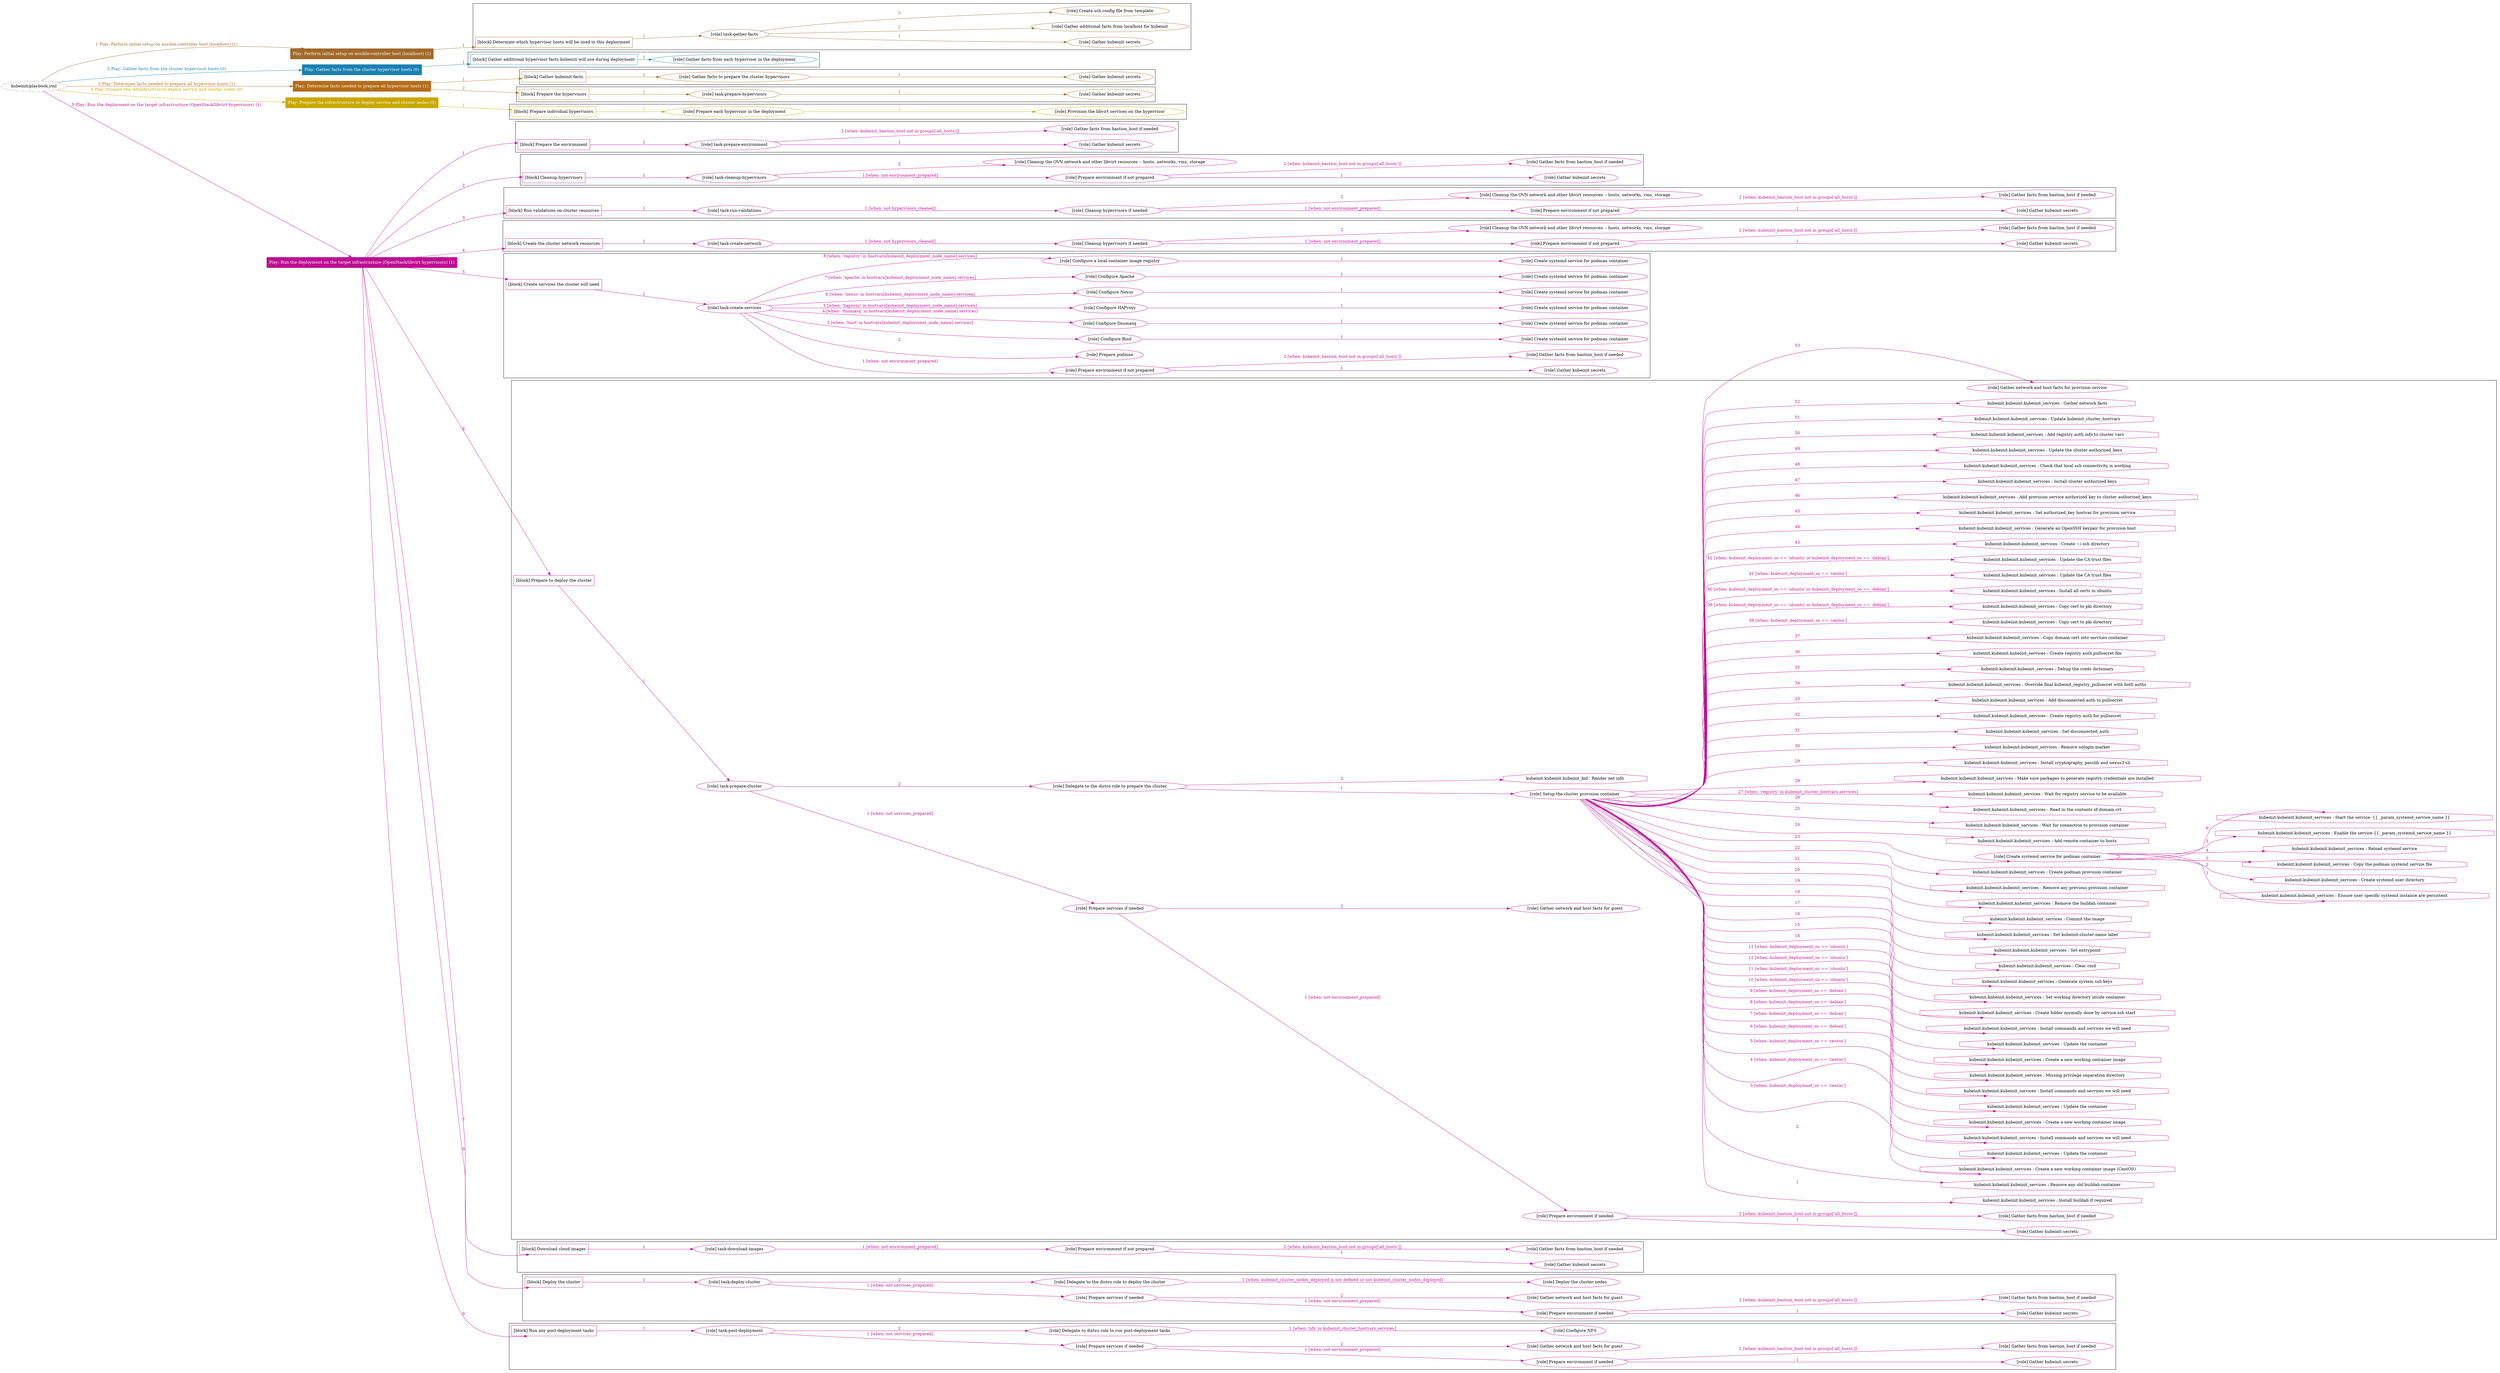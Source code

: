 digraph {
	graph [concentrate=true ordering=in rankdir=LR ratio=fill]
	edge [esep=5 sep=10]
	"kubeinit/playbook.yml" [URL="/home/runner/work/kubeinit/kubeinit/kubeinit/playbook.yml" id=playbook_2747d73b style=dotted]
	"kubeinit/playbook.yml" -> play_dbadc327 [label="1 Play: Perform initial setup on ansible-controller host (localhost) (1)" color="#a2692a" fontcolor="#a2692a" id=edge_play_dbadc327 labeltooltip="1 Play: Perform initial setup on ansible-controller host (localhost) (1)" tooltip="1 Play: Perform initial setup on ansible-controller host (localhost) (1)"]
	subgraph "Play: Perform initial setup on ansible-controller host (localhost) (1)" {
		play_dbadc327 [label="Play: Perform initial setup on ansible-controller host (localhost) (1)" URL="/home/runner/work/kubeinit/kubeinit/kubeinit/playbook.yml" color="#a2692a" fontcolor="#ffffff" id=play_dbadc327 shape=box style=filled tooltip=localhost]
		play_dbadc327 -> block_9cc24d2f [label=1 color="#a2692a" fontcolor="#a2692a" id=edge_block_9cc24d2f labeltooltip=1 tooltip=1]
		subgraph cluster_block_9cc24d2f {
			block_9cc24d2f [label="[block] Determine which hypervisor hosts will be used in this deployment" URL="/home/runner/work/kubeinit/kubeinit/kubeinit/playbook.yml" color="#a2692a" id=block_9cc24d2f labeltooltip="Determine which hypervisor hosts will be used in this deployment" shape=box tooltip="Determine which hypervisor hosts will be used in this deployment"]
			block_9cc24d2f -> role_e984c397 [label="1 " color="#a2692a" fontcolor="#a2692a" id=edge_role_e984c397 labeltooltip="1 " tooltip="1 "]
			subgraph "task-gather-facts" {
				role_e984c397 [label="[role] task-gather-facts" URL="/home/runner/work/kubeinit/kubeinit/kubeinit/playbook.yml" color="#a2692a" id=role_e984c397 tooltip="task-gather-facts"]
				role_e984c397 -> role_b1eb42dd [label="1 " color="#a2692a" fontcolor="#a2692a" id=edge_role_b1eb42dd labeltooltip="1 " tooltip="1 "]
				subgraph "Gather kubeinit secrets" {
					role_b1eb42dd [label="[role] Gather kubeinit secrets" URL="/home/runner/.ansible/collections/ansible_collections/kubeinit/kubeinit/roles/kubeinit_prepare/tasks/build_hypervisors_group.yml" color="#a2692a" id=role_b1eb42dd tooltip="Gather kubeinit secrets"]
				}
				role_e984c397 -> role_8c04c679 [label="2 " color="#a2692a" fontcolor="#a2692a" id=edge_role_8c04c679 labeltooltip="2 " tooltip="2 "]
				subgraph "Gather additional facts from localhost for kubeinit" {
					role_8c04c679 [label="[role] Gather additional facts from localhost for kubeinit" URL="/home/runner/.ansible/collections/ansible_collections/kubeinit/kubeinit/roles/kubeinit_prepare/tasks/build_hypervisors_group.yml" color="#a2692a" id=role_8c04c679 tooltip="Gather additional facts from localhost for kubeinit"]
				}
				role_e984c397 -> role_5caa0dd1 [label="3 " color="#a2692a" fontcolor="#a2692a" id=edge_role_5caa0dd1 labeltooltip="3 " tooltip="3 "]
				subgraph "Create ssh config file from template" {
					role_5caa0dd1 [label="[role] Create ssh config file from template" URL="/home/runner/.ansible/collections/ansible_collections/kubeinit/kubeinit/roles/kubeinit_prepare/tasks/build_hypervisors_group.yml" color="#a2692a" id=role_5caa0dd1 tooltip="Create ssh config file from template"]
				}
			}
		}
	}
	"kubeinit/playbook.yml" -> play_723d3704 [label="2 Play: Gather facts from the cluster hypervisor hosts (0)" color="#1881b4" fontcolor="#1881b4" id=edge_play_723d3704 labeltooltip="2 Play: Gather facts from the cluster hypervisor hosts (0)" tooltip="2 Play: Gather facts from the cluster hypervisor hosts (0)"]
	subgraph "Play: Gather facts from the cluster hypervisor hosts (0)" {
		play_723d3704 [label="Play: Gather facts from the cluster hypervisor hosts (0)" URL="/home/runner/work/kubeinit/kubeinit/kubeinit/playbook.yml" color="#1881b4" fontcolor="#ffffff" id=play_723d3704 shape=box style=filled tooltip="Play: Gather facts from the cluster hypervisor hosts (0)"]
		play_723d3704 -> block_4f134e7f [label=1 color="#1881b4" fontcolor="#1881b4" id=edge_block_4f134e7f labeltooltip=1 tooltip=1]
		subgraph cluster_block_4f134e7f {
			block_4f134e7f [label="[block] Gather additional hypervisor facts kubeinit will use during deployment" URL="/home/runner/work/kubeinit/kubeinit/kubeinit/playbook.yml" color="#1881b4" id=block_4f134e7f labeltooltip="Gather additional hypervisor facts kubeinit will use during deployment" shape=box tooltip="Gather additional hypervisor facts kubeinit will use during deployment"]
			block_4f134e7f -> role_d9d34156 [label="1 " color="#1881b4" fontcolor="#1881b4" id=edge_role_d9d34156 labeltooltip="1 " tooltip="1 "]
			subgraph "Gather facts from each hypervisor in the deployment" {
				role_d9d34156 [label="[role] Gather facts from each hypervisor in the deployment" URL="/home/runner/work/kubeinit/kubeinit/kubeinit/playbook.yml" color="#1881b4" id=role_d9d34156 tooltip="Gather facts from each hypervisor in the deployment"]
			}
		}
	}
	"kubeinit/playbook.yml" -> play_aba6ccb5 [label="3 Play: Determine facts needed to prepare all hypervisor hosts (1)" color="#b46d18" fontcolor="#b46d18" id=edge_play_aba6ccb5 labeltooltip="3 Play: Determine facts needed to prepare all hypervisor hosts (1)" tooltip="3 Play: Determine facts needed to prepare all hypervisor hosts (1)"]
	subgraph "Play: Determine facts needed to prepare all hypervisor hosts (1)" {
		play_aba6ccb5 [label="Play: Determine facts needed to prepare all hypervisor hosts (1)" URL="/home/runner/work/kubeinit/kubeinit/kubeinit/playbook.yml" color="#b46d18" fontcolor="#ffffff" id=play_aba6ccb5 shape=box style=filled tooltip=localhost]
		play_aba6ccb5 -> block_bb1c7a95 [label=1 color="#b46d18" fontcolor="#b46d18" id=edge_block_bb1c7a95 labeltooltip=1 tooltip=1]
		subgraph cluster_block_bb1c7a95 {
			block_bb1c7a95 [label="[block] Gather kubeinit facts" URL="/home/runner/work/kubeinit/kubeinit/kubeinit/playbook.yml" color="#b46d18" id=block_bb1c7a95 labeltooltip="Gather kubeinit facts" shape=box tooltip="Gather kubeinit facts"]
			block_bb1c7a95 -> role_cd48796d [label="1 " color="#b46d18" fontcolor="#b46d18" id=edge_role_cd48796d labeltooltip="1 " tooltip="1 "]
			subgraph "Gather facts to prepare the cluster hypervisors" {
				role_cd48796d [label="[role] Gather facts to prepare the cluster hypervisors" URL="/home/runner/work/kubeinit/kubeinit/kubeinit/playbook.yml" color="#b46d18" id=role_cd48796d tooltip="Gather facts to prepare the cluster hypervisors"]
				role_cd48796d -> role_4b73db1e [label="1 " color="#b46d18" fontcolor="#b46d18" id=edge_role_4b73db1e labeltooltip="1 " tooltip="1 "]
				subgraph "Gather kubeinit secrets" {
					role_4b73db1e [label="[role] Gather kubeinit secrets" URL="/home/runner/.ansible/collections/ansible_collections/kubeinit/kubeinit/roles/kubeinit_prepare/tasks/gather_kubeinit_facts.yml" color="#b46d18" id=role_4b73db1e tooltip="Gather kubeinit secrets"]
				}
			}
		}
		play_aba6ccb5 -> block_42c43de3 [label=2 color="#b46d18" fontcolor="#b46d18" id=edge_block_42c43de3 labeltooltip=2 tooltip=2]
		subgraph cluster_block_42c43de3 {
			block_42c43de3 [label="[block] Prepare the hypervisors" URL="/home/runner/work/kubeinit/kubeinit/kubeinit/playbook.yml" color="#b46d18" id=block_42c43de3 labeltooltip="Prepare the hypervisors" shape=box tooltip="Prepare the hypervisors"]
			block_42c43de3 -> role_c4225291 [label="1 " color="#b46d18" fontcolor="#b46d18" id=edge_role_c4225291 labeltooltip="1 " tooltip="1 "]
			subgraph "task-prepare-hypervisors" {
				role_c4225291 [label="[role] task-prepare-hypervisors" URL="/home/runner/work/kubeinit/kubeinit/kubeinit/playbook.yml" color="#b46d18" id=role_c4225291 tooltip="task-prepare-hypervisors"]
				role_c4225291 -> role_8e954b7b [label="1 " color="#b46d18" fontcolor="#b46d18" id=edge_role_8e954b7b labeltooltip="1 " tooltip="1 "]
				subgraph "Gather kubeinit secrets" {
					role_8e954b7b [label="[role] Gather kubeinit secrets" URL="/home/runner/.ansible/collections/ansible_collections/kubeinit/kubeinit/roles/kubeinit_prepare/tasks/gather_kubeinit_facts.yml" color="#b46d18" id=role_8e954b7b tooltip="Gather kubeinit secrets"]
				}
			}
		}
	}
	"kubeinit/playbook.yml" -> play_e905a7d6 [label="4 Play: Prepare the infrastructure to deploy service and cluster nodes (0)" color="#c9a603" fontcolor="#c9a603" id=edge_play_e905a7d6 labeltooltip="4 Play: Prepare the infrastructure to deploy service and cluster nodes (0)" tooltip="4 Play: Prepare the infrastructure to deploy service and cluster nodes (0)"]
	subgraph "Play: Prepare the infrastructure to deploy service and cluster nodes (0)" {
		play_e905a7d6 [label="Play: Prepare the infrastructure to deploy service and cluster nodes (0)" URL="/home/runner/work/kubeinit/kubeinit/kubeinit/playbook.yml" color="#c9a603" fontcolor="#ffffff" id=play_e905a7d6 shape=box style=filled tooltip="Play: Prepare the infrastructure to deploy service and cluster nodes (0)"]
		play_e905a7d6 -> block_60e01f54 [label=1 color="#c9a603" fontcolor="#c9a603" id=edge_block_60e01f54 labeltooltip=1 tooltip=1]
		subgraph cluster_block_60e01f54 {
			block_60e01f54 [label="[block] Prepare individual hypervisors" URL="/home/runner/work/kubeinit/kubeinit/kubeinit/playbook.yml" color="#c9a603" id=block_60e01f54 labeltooltip="Prepare individual hypervisors" shape=box tooltip="Prepare individual hypervisors"]
			block_60e01f54 -> role_2bea0bb9 [label="1 " color="#c9a603" fontcolor="#c9a603" id=edge_role_2bea0bb9 labeltooltip="1 " tooltip="1 "]
			subgraph "Prepare each hypervisor in the deployment" {
				role_2bea0bb9 [label="[role] Prepare each hypervisor in the deployment" URL="/home/runner/work/kubeinit/kubeinit/kubeinit/playbook.yml" color="#c9a603" id=role_2bea0bb9 tooltip="Prepare each hypervisor in the deployment"]
				role_2bea0bb9 -> role_a8aa1b63 [label="1 " color="#c9a603" fontcolor="#c9a603" id=edge_role_a8aa1b63 labeltooltip="1 " tooltip="1 "]
				subgraph "Provision the libvirt services on the hypervisor" {
					role_a8aa1b63 [label="[role] Provision the libvirt services on the hypervisor" URL="/home/runner/.ansible/collections/ansible_collections/kubeinit/kubeinit/roles/kubeinit_prepare/tasks/prepare_hypervisor.yml" color="#c9a603" id=role_a8aa1b63 tooltip="Provision the libvirt services on the hypervisor"]
				}
			}
		}
	}
	"kubeinit/playbook.yml" -> play_a520834d [label="5 Play: Run the deployment on the target infrastructure (OpenStack/libvirt hypervisors) (1)" color="#be0e94" fontcolor="#be0e94" id=edge_play_a520834d labeltooltip="5 Play: Run the deployment on the target infrastructure (OpenStack/libvirt hypervisors) (1)" tooltip="5 Play: Run the deployment on the target infrastructure (OpenStack/libvirt hypervisors) (1)"]
	subgraph "Play: Run the deployment on the target infrastructure (OpenStack/libvirt hypervisors) (1)" {
		play_a520834d [label="Play: Run the deployment on the target infrastructure (OpenStack/libvirt hypervisors) (1)" URL="/home/runner/work/kubeinit/kubeinit/kubeinit/playbook.yml" color="#be0e94" fontcolor="#ffffff" id=play_a520834d shape=box style=filled tooltip=localhost]
		play_a520834d -> block_4b3944ff [label=1 color="#be0e94" fontcolor="#be0e94" id=edge_block_4b3944ff labeltooltip=1 tooltip=1]
		subgraph cluster_block_4b3944ff {
			block_4b3944ff [label="[block] Prepare the environment" URL="/home/runner/work/kubeinit/kubeinit/kubeinit/playbook.yml" color="#be0e94" id=block_4b3944ff labeltooltip="Prepare the environment" shape=box tooltip="Prepare the environment"]
			block_4b3944ff -> role_8262ac1e [label="1 " color="#be0e94" fontcolor="#be0e94" id=edge_role_8262ac1e labeltooltip="1 " tooltip="1 "]
			subgraph "task-prepare-environment" {
				role_8262ac1e [label="[role] task-prepare-environment" URL="/home/runner/work/kubeinit/kubeinit/kubeinit/playbook.yml" color="#be0e94" id=role_8262ac1e tooltip="task-prepare-environment"]
				role_8262ac1e -> role_238f272c [label="1 " color="#be0e94" fontcolor="#be0e94" id=edge_role_238f272c labeltooltip="1 " tooltip="1 "]
				subgraph "Gather kubeinit secrets" {
					role_238f272c [label="[role] Gather kubeinit secrets" URL="/home/runner/.ansible/collections/ansible_collections/kubeinit/kubeinit/roles/kubeinit_prepare/tasks/gather_kubeinit_facts.yml" color="#be0e94" id=role_238f272c tooltip="Gather kubeinit secrets"]
				}
				role_8262ac1e -> role_f7505ac1 [label="2 [when: kubeinit_bastion_host not in groups['all_hosts']]" color="#be0e94" fontcolor="#be0e94" id=edge_role_f7505ac1 labeltooltip="2 [when: kubeinit_bastion_host not in groups['all_hosts']]" tooltip="2 [when: kubeinit_bastion_host not in groups['all_hosts']]"]
				subgraph "Gather facts from bastion_host if needed" {
					role_f7505ac1 [label="[role] Gather facts from bastion_host if needed" URL="/home/runner/.ansible/collections/ansible_collections/kubeinit/kubeinit/roles/kubeinit_prepare/tasks/main.yml" color="#be0e94" id=role_f7505ac1 tooltip="Gather facts from bastion_host if needed"]
				}
			}
		}
		play_a520834d -> block_e3d0011a [label=2 color="#be0e94" fontcolor="#be0e94" id=edge_block_e3d0011a labeltooltip=2 tooltip=2]
		subgraph cluster_block_e3d0011a {
			block_e3d0011a [label="[block] Cleanup hypervisors" URL="/home/runner/work/kubeinit/kubeinit/kubeinit/playbook.yml" color="#be0e94" id=block_e3d0011a labeltooltip="Cleanup hypervisors" shape=box tooltip="Cleanup hypervisors"]
			block_e3d0011a -> role_aa2f104e [label="1 " color="#be0e94" fontcolor="#be0e94" id=edge_role_aa2f104e labeltooltip="1 " tooltip="1 "]
			subgraph "task-cleanup-hypervisors" {
				role_aa2f104e [label="[role] task-cleanup-hypervisors" URL="/home/runner/work/kubeinit/kubeinit/kubeinit/playbook.yml" color="#be0e94" id=role_aa2f104e tooltip="task-cleanup-hypervisors"]
				role_aa2f104e -> role_b07c7db0 [label="1 [when: not environment_prepared]" color="#be0e94" fontcolor="#be0e94" id=edge_role_b07c7db0 labeltooltip="1 [when: not environment_prepared]" tooltip="1 [when: not environment_prepared]"]
				subgraph "Prepare environment if not prepared" {
					role_b07c7db0 [label="[role] Prepare environment if not prepared" URL="/home/runner/.ansible/collections/ansible_collections/kubeinit/kubeinit/roles/kubeinit_libvirt/tasks/cleanup_hypervisors.yml" color="#be0e94" id=role_b07c7db0 tooltip="Prepare environment if not prepared"]
					role_b07c7db0 -> role_dddfb72f [label="1 " color="#be0e94" fontcolor="#be0e94" id=edge_role_dddfb72f labeltooltip="1 " tooltip="1 "]
					subgraph "Gather kubeinit secrets" {
						role_dddfb72f [label="[role] Gather kubeinit secrets" URL="/home/runner/.ansible/collections/ansible_collections/kubeinit/kubeinit/roles/kubeinit_prepare/tasks/gather_kubeinit_facts.yml" color="#be0e94" id=role_dddfb72f tooltip="Gather kubeinit secrets"]
					}
					role_b07c7db0 -> role_83e0ea46 [label="2 [when: kubeinit_bastion_host not in groups['all_hosts']]" color="#be0e94" fontcolor="#be0e94" id=edge_role_83e0ea46 labeltooltip="2 [when: kubeinit_bastion_host not in groups['all_hosts']]" tooltip="2 [when: kubeinit_bastion_host not in groups['all_hosts']]"]
					subgraph "Gather facts from bastion_host if needed" {
						role_83e0ea46 [label="[role] Gather facts from bastion_host if needed" URL="/home/runner/.ansible/collections/ansible_collections/kubeinit/kubeinit/roles/kubeinit_prepare/tasks/main.yml" color="#be0e94" id=role_83e0ea46 tooltip="Gather facts from bastion_host if needed"]
					}
				}
				role_aa2f104e -> role_3c6aeba3 [label="2 " color="#be0e94" fontcolor="#be0e94" id=edge_role_3c6aeba3 labeltooltip="2 " tooltip="2 "]
				subgraph "Cleanup the OVN network and other libvirt resources -- hosts, networks, vms, storage" {
					role_3c6aeba3 [label="[role] Cleanup the OVN network and other libvirt resources -- hosts, networks, vms, storage" URL="/home/runner/.ansible/collections/ansible_collections/kubeinit/kubeinit/roles/kubeinit_libvirt/tasks/cleanup_hypervisors.yml" color="#be0e94" id=role_3c6aeba3 tooltip="Cleanup the OVN network and other libvirt resources -- hosts, networks, vms, storage"]
				}
			}
		}
		play_a520834d -> block_38bf1bbe [label=3 color="#be0e94" fontcolor="#be0e94" id=edge_block_38bf1bbe labeltooltip=3 tooltip=3]
		subgraph cluster_block_38bf1bbe {
			block_38bf1bbe [label="[block] Run validations on cluster resources" URL="/home/runner/work/kubeinit/kubeinit/kubeinit/playbook.yml" color="#be0e94" id=block_38bf1bbe labeltooltip="Run validations on cluster resources" shape=box tooltip="Run validations on cluster resources"]
			block_38bf1bbe -> role_654c2878 [label="1 " color="#be0e94" fontcolor="#be0e94" id=edge_role_654c2878 labeltooltip="1 " tooltip="1 "]
			subgraph "task-run-validations" {
				role_654c2878 [label="[role] task-run-validations" URL="/home/runner/work/kubeinit/kubeinit/kubeinit/playbook.yml" color="#be0e94" id=role_654c2878 tooltip="task-run-validations"]
				role_654c2878 -> role_b3c360ea [label="1 [when: not hypervisors_cleaned]" color="#be0e94" fontcolor="#be0e94" id=edge_role_b3c360ea labeltooltip="1 [when: not hypervisors_cleaned]" tooltip="1 [when: not hypervisors_cleaned]"]
				subgraph "Cleanup hypervisors if needed" {
					role_b3c360ea [label="[role] Cleanup hypervisors if needed" URL="/home/runner/.ansible/collections/ansible_collections/kubeinit/kubeinit/roles/kubeinit_validations/tasks/main.yml" color="#be0e94" id=role_b3c360ea tooltip="Cleanup hypervisors if needed"]
					role_b3c360ea -> role_7bde0fce [label="1 [when: not environment_prepared]" color="#be0e94" fontcolor="#be0e94" id=edge_role_7bde0fce labeltooltip="1 [when: not environment_prepared]" tooltip="1 [when: not environment_prepared]"]
					subgraph "Prepare environment if not prepared" {
						role_7bde0fce [label="[role] Prepare environment if not prepared" URL="/home/runner/.ansible/collections/ansible_collections/kubeinit/kubeinit/roles/kubeinit_libvirt/tasks/cleanup_hypervisors.yml" color="#be0e94" id=role_7bde0fce tooltip="Prepare environment if not prepared"]
						role_7bde0fce -> role_ba1f0019 [label="1 " color="#be0e94" fontcolor="#be0e94" id=edge_role_ba1f0019 labeltooltip="1 " tooltip="1 "]
						subgraph "Gather kubeinit secrets" {
							role_ba1f0019 [label="[role] Gather kubeinit secrets" URL="/home/runner/.ansible/collections/ansible_collections/kubeinit/kubeinit/roles/kubeinit_prepare/tasks/gather_kubeinit_facts.yml" color="#be0e94" id=role_ba1f0019 tooltip="Gather kubeinit secrets"]
						}
						role_7bde0fce -> role_ab939253 [label="2 [when: kubeinit_bastion_host not in groups['all_hosts']]" color="#be0e94" fontcolor="#be0e94" id=edge_role_ab939253 labeltooltip="2 [when: kubeinit_bastion_host not in groups['all_hosts']]" tooltip="2 [when: kubeinit_bastion_host not in groups['all_hosts']]"]
						subgraph "Gather facts from bastion_host if needed" {
							role_ab939253 [label="[role] Gather facts from bastion_host if needed" URL="/home/runner/.ansible/collections/ansible_collections/kubeinit/kubeinit/roles/kubeinit_prepare/tasks/main.yml" color="#be0e94" id=role_ab939253 tooltip="Gather facts from bastion_host if needed"]
						}
					}
					role_b3c360ea -> role_f7021bb9 [label="2 " color="#be0e94" fontcolor="#be0e94" id=edge_role_f7021bb9 labeltooltip="2 " tooltip="2 "]
					subgraph "Cleanup the OVN network and other libvirt resources -- hosts, networks, vms, storage" {
						role_f7021bb9 [label="[role] Cleanup the OVN network and other libvirt resources -- hosts, networks, vms, storage" URL="/home/runner/.ansible/collections/ansible_collections/kubeinit/kubeinit/roles/kubeinit_libvirt/tasks/cleanup_hypervisors.yml" color="#be0e94" id=role_f7021bb9 tooltip="Cleanup the OVN network and other libvirt resources -- hosts, networks, vms, storage"]
					}
				}
			}
		}
		play_a520834d -> block_f5eb2b1d [label=4 color="#be0e94" fontcolor="#be0e94" id=edge_block_f5eb2b1d labeltooltip=4 tooltip=4]
		subgraph cluster_block_f5eb2b1d {
			block_f5eb2b1d [label="[block] Create the cluster network resources" URL="/home/runner/work/kubeinit/kubeinit/kubeinit/playbook.yml" color="#be0e94" id=block_f5eb2b1d labeltooltip="Create the cluster network resources" shape=box tooltip="Create the cluster network resources"]
			block_f5eb2b1d -> role_e60ba4c6 [label="1 " color="#be0e94" fontcolor="#be0e94" id=edge_role_e60ba4c6 labeltooltip="1 " tooltip="1 "]
			subgraph "task-create-network" {
				role_e60ba4c6 [label="[role] task-create-network" URL="/home/runner/work/kubeinit/kubeinit/kubeinit/playbook.yml" color="#be0e94" id=role_e60ba4c6 tooltip="task-create-network"]
				role_e60ba4c6 -> role_0bfa10a7 [label="1 [when: not hypervisors_cleaned]" color="#be0e94" fontcolor="#be0e94" id=edge_role_0bfa10a7 labeltooltip="1 [when: not hypervisors_cleaned]" tooltip="1 [when: not hypervisors_cleaned]"]
				subgraph "Cleanup hypervisors if needed" {
					role_0bfa10a7 [label="[role] Cleanup hypervisors if needed" URL="/home/runner/.ansible/collections/ansible_collections/kubeinit/kubeinit/roles/kubeinit_libvirt/tasks/create_network.yml" color="#be0e94" id=role_0bfa10a7 tooltip="Cleanup hypervisors if needed"]
					role_0bfa10a7 -> role_6de2a084 [label="1 [when: not environment_prepared]" color="#be0e94" fontcolor="#be0e94" id=edge_role_6de2a084 labeltooltip="1 [when: not environment_prepared]" tooltip="1 [when: not environment_prepared]"]
					subgraph "Prepare environment if not prepared" {
						role_6de2a084 [label="[role] Prepare environment if not prepared" URL="/home/runner/.ansible/collections/ansible_collections/kubeinit/kubeinit/roles/kubeinit_libvirt/tasks/cleanup_hypervisors.yml" color="#be0e94" id=role_6de2a084 tooltip="Prepare environment if not prepared"]
						role_6de2a084 -> role_b0952aea [label="1 " color="#be0e94" fontcolor="#be0e94" id=edge_role_b0952aea labeltooltip="1 " tooltip="1 "]
						subgraph "Gather kubeinit secrets" {
							role_b0952aea [label="[role] Gather kubeinit secrets" URL="/home/runner/.ansible/collections/ansible_collections/kubeinit/kubeinit/roles/kubeinit_prepare/tasks/gather_kubeinit_facts.yml" color="#be0e94" id=role_b0952aea tooltip="Gather kubeinit secrets"]
						}
						role_6de2a084 -> role_666b2617 [label="2 [when: kubeinit_bastion_host not in groups['all_hosts']]" color="#be0e94" fontcolor="#be0e94" id=edge_role_666b2617 labeltooltip="2 [when: kubeinit_bastion_host not in groups['all_hosts']]" tooltip="2 [when: kubeinit_bastion_host not in groups['all_hosts']]"]
						subgraph "Gather facts from bastion_host if needed" {
							role_666b2617 [label="[role] Gather facts from bastion_host if needed" URL="/home/runner/.ansible/collections/ansible_collections/kubeinit/kubeinit/roles/kubeinit_prepare/tasks/main.yml" color="#be0e94" id=role_666b2617 tooltip="Gather facts from bastion_host if needed"]
						}
					}
					role_0bfa10a7 -> role_58f3c9c5 [label="2 " color="#be0e94" fontcolor="#be0e94" id=edge_role_58f3c9c5 labeltooltip="2 " tooltip="2 "]
					subgraph "Cleanup the OVN network and other libvirt resources -- hosts, networks, vms, storage" {
						role_58f3c9c5 [label="[role] Cleanup the OVN network and other libvirt resources -- hosts, networks, vms, storage" URL="/home/runner/.ansible/collections/ansible_collections/kubeinit/kubeinit/roles/kubeinit_libvirt/tasks/cleanup_hypervisors.yml" color="#be0e94" id=role_58f3c9c5 tooltip="Cleanup the OVN network and other libvirt resources -- hosts, networks, vms, storage"]
					}
				}
			}
		}
		play_a520834d -> block_7919727b [label=5 color="#be0e94" fontcolor="#be0e94" id=edge_block_7919727b labeltooltip=5 tooltip=5]
		subgraph cluster_block_7919727b {
			block_7919727b [label="[block] Create services the cluster will need" URL="/home/runner/work/kubeinit/kubeinit/kubeinit/playbook.yml" color="#be0e94" id=block_7919727b labeltooltip="Create services the cluster will need" shape=box tooltip="Create services the cluster will need"]
			block_7919727b -> role_44290249 [label="1 " color="#be0e94" fontcolor="#be0e94" id=edge_role_44290249 labeltooltip="1 " tooltip="1 "]
			subgraph "task-create-services" {
				role_44290249 [label="[role] task-create-services" URL="/home/runner/work/kubeinit/kubeinit/kubeinit/playbook.yml" color="#be0e94" id=role_44290249 tooltip="task-create-services"]
				role_44290249 -> role_2c54bbbe [label="1 [when: not environment_prepared]" color="#be0e94" fontcolor="#be0e94" id=edge_role_2c54bbbe labeltooltip="1 [when: not environment_prepared]" tooltip="1 [when: not environment_prepared]"]
				subgraph "Prepare environment if not prepared" {
					role_2c54bbbe [label="[role] Prepare environment if not prepared" URL="/home/runner/.ansible/collections/ansible_collections/kubeinit/kubeinit/roles/kubeinit_services/tasks/main.yml" color="#be0e94" id=role_2c54bbbe tooltip="Prepare environment if not prepared"]
					role_2c54bbbe -> role_21273c90 [label="1 " color="#be0e94" fontcolor="#be0e94" id=edge_role_21273c90 labeltooltip="1 " tooltip="1 "]
					subgraph "Gather kubeinit secrets" {
						role_21273c90 [label="[role] Gather kubeinit secrets" URL="/home/runner/.ansible/collections/ansible_collections/kubeinit/kubeinit/roles/kubeinit_prepare/tasks/gather_kubeinit_facts.yml" color="#be0e94" id=role_21273c90 tooltip="Gather kubeinit secrets"]
					}
					role_2c54bbbe -> role_5c10ddaa [label="2 [when: kubeinit_bastion_host not in groups['all_hosts']]" color="#be0e94" fontcolor="#be0e94" id=edge_role_5c10ddaa labeltooltip="2 [when: kubeinit_bastion_host not in groups['all_hosts']]" tooltip="2 [when: kubeinit_bastion_host not in groups['all_hosts']]"]
					subgraph "Gather facts from bastion_host if needed" {
						role_5c10ddaa [label="[role] Gather facts from bastion_host if needed" URL="/home/runner/.ansible/collections/ansible_collections/kubeinit/kubeinit/roles/kubeinit_prepare/tasks/main.yml" color="#be0e94" id=role_5c10ddaa tooltip="Gather facts from bastion_host if needed"]
					}
				}
				role_44290249 -> role_c314075c [label="2 " color="#be0e94" fontcolor="#be0e94" id=edge_role_c314075c labeltooltip="2 " tooltip="2 "]
				subgraph "Prepare podman" {
					role_c314075c [label="[role] Prepare podman" URL="/home/runner/.ansible/collections/ansible_collections/kubeinit/kubeinit/roles/kubeinit_services/tasks/00_create_service_pod.yml" color="#be0e94" id=role_c314075c tooltip="Prepare podman"]
				}
				role_44290249 -> role_540b90b4 [label="3 [when: 'bind' in hostvars[kubeinit_deployment_node_name].services]" color="#be0e94" fontcolor="#be0e94" id=edge_role_540b90b4 labeltooltip="3 [when: 'bind' in hostvars[kubeinit_deployment_node_name].services]" tooltip="3 [when: 'bind' in hostvars[kubeinit_deployment_node_name].services]"]
				subgraph "Configure Bind" {
					role_540b90b4 [label="[role] Configure Bind" URL="/home/runner/.ansible/collections/ansible_collections/kubeinit/kubeinit/roles/kubeinit_services/tasks/start_services_containers.yml" color="#be0e94" id=role_540b90b4 tooltip="Configure Bind"]
					role_540b90b4 -> role_e15d4bcf [label="1 " color="#be0e94" fontcolor="#be0e94" id=edge_role_e15d4bcf labeltooltip="1 " tooltip="1 "]
					subgraph "Create systemd service for podman container" {
						role_e15d4bcf [label="[role] Create systemd service for podman container" URL="/home/runner/.ansible/collections/ansible_collections/kubeinit/kubeinit/roles/kubeinit_bind/tasks/main.yml" color="#be0e94" id=role_e15d4bcf tooltip="Create systemd service for podman container"]
					}
				}
				role_44290249 -> role_29e75f55 [label="4 [when: 'dnsmasq' in hostvars[kubeinit_deployment_node_name].services]" color="#be0e94" fontcolor="#be0e94" id=edge_role_29e75f55 labeltooltip="4 [when: 'dnsmasq' in hostvars[kubeinit_deployment_node_name].services]" tooltip="4 [when: 'dnsmasq' in hostvars[kubeinit_deployment_node_name].services]"]
				subgraph "Configure Dnsmasq" {
					role_29e75f55 [label="[role] Configure Dnsmasq" URL="/home/runner/.ansible/collections/ansible_collections/kubeinit/kubeinit/roles/kubeinit_services/tasks/start_services_containers.yml" color="#be0e94" id=role_29e75f55 tooltip="Configure Dnsmasq"]
					role_29e75f55 -> role_883f4219 [label="1 " color="#be0e94" fontcolor="#be0e94" id=edge_role_883f4219 labeltooltip="1 " tooltip="1 "]
					subgraph "Create systemd service for podman container" {
						role_883f4219 [label="[role] Create systemd service for podman container" URL="/home/runner/.ansible/collections/ansible_collections/kubeinit/kubeinit/roles/kubeinit_dnsmasq/tasks/main.yml" color="#be0e94" id=role_883f4219 tooltip="Create systemd service for podman container"]
					}
				}
				role_44290249 -> role_6ea49e38 [label="5 [when: 'haproxy' in hostvars[kubeinit_deployment_node_name].services]" color="#be0e94" fontcolor="#be0e94" id=edge_role_6ea49e38 labeltooltip="5 [when: 'haproxy' in hostvars[kubeinit_deployment_node_name].services]" tooltip="5 [when: 'haproxy' in hostvars[kubeinit_deployment_node_name].services]"]
				subgraph "Configure HAProxy" {
					role_6ea49e38 [label="[role] Configure HAProxy" URL="/home/runner/.ansible/collections/ansible_collections/kubeinit/kubeinit/roles/kubeinit_services/tasks/start_services_containers.yml" color="#be0e94" id=role_6ea49e38 tooltip="Configure HAProxy"]
					role_6ea49e38 -> role_f5fdcc8b [label="1 " color="#be0e94" fontcolor="#be0e94" id=edge_role_f5fdcc8b labeltooltip="1 " tooltip="1 "]
					subgraph "Create systemd service for podman container" {
						role_f5fdcc8b [label="[role] Create systemd service for podman container" URL="/home/runner/.ansible/collections/ansible_collections/kubeinit/kubeinit/roles/kubeinit_haproxy/tasks/main.yml" color="#be0e94" id=role_f5fdcc8b tooltip="Create systemd service for podman container"]
					}
				}
				role_44290249 -> role_439f1488 [label="6 [when: 'nexus' in hostvars[kubeinit_deployment_node_name].services]" color="#be0e94" fontcolor="#be0e94" id=edge_role_439f1488 labeltooltip="6 [when: 'nexus' in hostvars[kubeinit_deployment_node_name].services]" tooltip="6 [when: 'nexus' in hostvars[kubeinit_deployment_node_name].services]"]
				subgraph "Configure Nexus" {
					role_439f1488 [label="[role] Configure Nexus" URL="/home/runner/.ansible/collections/ansible_collections/kubeinit/kubeinit/roles/kubeinit_services/tasks/start_services_containers.yml" color="#be0e94" id=role_439f1488 tooltip="Configure Nexus"]
					role_439f1488 -> role_293444a6 [label="1 " color="#be0e94" fontcolor="#be0e94" id=edge_role_293444a6 labeltooltip="1 " tooltip="1 "]
					subgraph "Create systemd service for podman container" {
						role_293444a6 [label="[role] Create systemd service for podman container" URL="/home/runner/.ansible/collections/ansible_collections/kubeinit/kubeinit/roles/kubeinit_nexus/tasks/main.yml" color="#be0e94" id=role_293444a6 tooltip="Create systemd service for podman container"]
					}
				}
				role_44290249 -> role_4f4e48c7 [label="7 [when: 'apache' in hostvars[kubeinit_deployment_node_name].services]" color="#be0e94" fontcolor="#be0e94" id=edge_role_4f4e48c7 labeltooltip="7 [when: 'apache' in hostvars[kubeinit_deployment_node_name].services]" tooltip="7 [when: 'apache' in hostvars[kubeinit_deployment_node_name].services]"]
				subgraph "Configure Apache" {
					role_4f4e48c7 [label="[role] Configure Apache" URL="/home/runner/.ansible/collections/ansible_collections/kubeinit/kubeinit/roles/kubeinit_services/tasks/start_services_containers.yml" color="#be0e94" id=role_4f4e48c7 tooltip="Configure Apache"]
					role_4f4e48c7 -> role_ae2b2c64 [label="1 " color="#be0e94" fontcolor="#be0e94" id=edge_role_ae2b2c64 labeltooltip="1 " tooltip="1 "]
					subgraph "Create systemd service for podman container" {
						role_ae2b2c64 [label="[role] Create systemd service for podman container" URL="/home/runner/.ansible/collections/ansible_collections/kubeinit/kubeinit/roles/kubeinit_apache/tasks/main.yml" color="#be0e94" id=role_ae2b2c64 tooltip="Create systemd service for podman container"]
					}
				}
				role_44290249 -> role_45dfc943 [label="8 [when: 'registry' in hostvars[kubeinit_deployment_node_name].services]" color="#be0e94" fontcolor="#be0e94" id=edge_role_45dfc943 labeltooltip="8 [when: 'registry' in hostvars[kubeinit_deployment_node_name].services]" tooltip="8 [when: 'registry' in hostvars[kubeinit_deployment_node_name].services]"]
				subgraph "Configure a local container image registry" {
					role_45dfc943 [label="[role] Configure a local container image registry" URL="/home/runner/.ansible/collections/ansible_collections/kubeinit/kubeinit/roles/kubeinit_services/tasks/start_services_containers.yml" color="#be0e94" id=role_45dfc943 tooltip="Configure a local container image registry"]
					role_45dfc943 -> role_83ef666c [label="1 " color="#be0e94" fontcolor="#be0e94" id=edge_role_83ef666c labeltooltip="1 " tooltip="1 "]
					subgraph "Create systemd service for podman container" {
						role_83ef666c [label="[role] Create systemd service for podman container" URL="/home/runner/.ansible/collections/ansible_collections/kubeinit/kubeinit/roles/kubeinit_registry/tasks/main.yml" color="#be0e94" id=role_83ef666c tooltip="Create systemd service for podman container"]
					}
				}
			}
		}
		play_a520834d -> block_1d4a41f8 [label=6 color="#be0e94" fontcolor="#be0e94" id=edge_block_1d4a41f8 labeltooltip=6 tooltip=6]
		subgraph cluster_block_1d4a41f8 {
			block_1d4a41f8 [label="[block] Prepare to deploy the cluster" URL="/home/runner/work/kubeinit/kubeinit/kubeinit/playbook.yml" color="#be0e94" id=block_1d4a41f8 labeltooltip="Prepare to deploy the cluster" shape=box tooltip="Prepare to deploy the cluster"]
			block_1d4a41f8 -> role_7f4e1096 [label="1 " color="#be0e94" fontcolor="#be0e94" id=edge_role_7f4e1096 labeltooltip="1 " tooltip="1 "]
			subgraph "task-prepare-cluster" {
				role_7f4e1096 [label="[role] task-prepare-cluster" URL="/home/runner/work/kubeinit/kubeinit/kubeinit/playbook.yml" color="#be0e94" id=role_7f4e1096 tooltip="task-prepare-cluster"]
				role_7f4e1096 -> role_b23718c1 [label="1 [when: not services_prepared]" color="#be0e94" fontcolor="#be0e94" id=edge_role_b23718c1 labeltooltip="1 [when: not services_prepared]" tooltip="1 [when: not services_prepared]"]
				subgraph "Prepare services if needed" {
					role_b23718c1 [label="[role] Prepare services if needed" URL="/home/runner/.ansible/collections/ansible_collections/kubeinit/kubeinit/roles/kubeinit_prepare/tasks/prepare_cluster.yml" color="#be0e94" id=role_b23718c1 tooltip="Prepare services if needed"]
					role_b23718c1 -> role_1de19782 [label="1 [when: not environment_prepared]" color="#be0e94" fontcolor="#be0e94" id=edge_role_1de19782 labeltooltip="1 [when: not environment_prepared]" tooltip="1 [when: not environment_prepared]"]
					subgraph "Prepare environment if needed" {
						role_1de19782 [label="[role] Prepare environment if needed" URL="/home/runner/.ansible/collections/ansible_collections/kubeinit/kubeinit/roles/kubeinit_services/tasks/prepare_services.yml" color="#be0e94" id=role_1de19782 tooltip="Prepare environment if needed"]
						role_1de19782 -> role_6884cae2 [label="1 " color="#be0e94" fontcolor="#be0e94" id=edge_role_6884cae2 labeltooltip="1 " tooltip="1 "]
						subgraph "Gather kubeinit secrets" {
							role_6884cae2 [label="[role] Gather kubeinit secrets" URL="/home/runner/.ansible/collections/ansible_collections/kubeinit/kubeinit/roles/kubeinit_prepare/tasks/gather_kubeinit_facts.yml" color="#be0e94" id=role_6884cae2 tooltip="Gather kubeinit secrets"]
						}
						role_1de19782 -> role_9ec7605c [label="2 [when: kubeinit_bastion_host not in groups['all_hosts']]" color="#be0e94" fontcolor="#be0e94" id=edge_role_9ec7605c labeltooltip="2 [when: kubeinit_bastion_host not in groups['all_hosts']]" tooltip="2 [when: kubeinit_bastion_host not in groups['all_hosts']]"]
						subgraph "Gather facts from bastion_host if needed" {
							role_9ec7605c [label="[role] Gather facts from bastion_host if needed" URL="/home/runner/.ansible/collections/ansible_collections/kubeinit/kubeinit/roles/kubeinit_prepare/tasks/main.yml" color="#be0e94" id=role_9ec7605c tooltip="Gather facts from bastion_host if needed"]
						}
					}
					role_b23718c1 -> role_c5435d77 [label="2 " color="#be0e94" fontcolor="#be0e94" id=edge_role_c5435d77 labeltooltip="2 " tooltip="2 "]
					subgraph "Gather network and host facts for guest" {
						role_c5435d77 [label="[role] Gather network and host facts for guest" URL="/home/runner/.ansible/collections/ansible_collections/kubeinit/kubeinit/roles/kubeinit_services/tasks/prepare_services.yml" color="#be0e94" id=role_c5435d77 tooltip="Gather network and host facts for guest"]
					}
				}
				role_7f4e1096 -> role_4c85b068 [label="2 " color="#be0e94" fontcolor="#be0e94" id=edge_role_4c85b068 labeltooltip="2 " tooltip="2 "]
				subgraph "Delegate to the distro role to prepare the cluster" {
					role_4c85b068 [label="[role] Delegate to the distro role to prepare the cluster" URL="/home/runner/.ansible/collections/ansible_collections/kubeinit/kubeinit/roles/kubeinit_prepare/tasks/prepare_cluster.yml" color="#be0e94" id=role_4c85b068 tooltip="Delegate to the distro role to prepare the cluster"]
					role_4c85b068 -> role_8dac8408 [label="1 " color="#be0e94" fontcolor="#be0e94" id=edge_role_8dac8408 labeltooltip="1 " tooltip="1 "]
					subgraph "Setup the cluster provision container" {
						role_8dac8408 [label="[role] Setup the cluster provision container" URL="/home/runner/.ansible/collections/ansible_collections/kubeinit/kubeinit/roles/kubeinit_kid/tasks/prepare_cluster.yml" color="#be0e94" id=role_8dac8408 tooltip="Setup the cluster provision container"]
						task_f2474928 [label="kubeinit.kubeinit.kubeinit_services : Install buildah if required" URL="/home/runner/.ansible/collections/ansible_collections/kubeinit/kubeinit/roles/kubeinit_services/tasks/create_provision_container.yml" color="#be0e94" id=task_f2474928 shape=octagon tooltip="kubeinit.kubeinit.kubeinit_services : Install buildah if required"]
						role_8dac8408 -> task_f2474928 [label="1 " color="#be0e94" fontcolor="#be0e94" id=edge_task_f2474928 labeltooltip="1 " tooltip="1 "]
						task_ae6cc337 [label="kubeinit.kubeinit.kubeinit_services : Remove any old buildah container" URL="/home/runner/.ansible/collections/ansible_collections/kubeinit/kubeinit/roles/kubeinit_services/tasks/create_provision_container.yml" color="#be0e94" id=task_ae6cc337 shape=octagon tooltip="kubeinit.kubeinit.kubeinit_services : Remove any old buildah container"]
						role_8dac8408 -> task_ae6cc337 [label="2 " color="#be0e94" fontcolor="#be0e94" id=edge_task_ae6cc337 labeltooltip="2 " tooltip="2 "]
						task_a59f937d [label="kubeinit.kubeinit.kubeinit_services : Create a new working container image (CentOS)" URL="/home/runner/.ansible/collections/ansible_collections/kubeinit/kubeinit/roles/kubeinit_services/tasks/create_provision_container.yml" color="#be0e94" id=task_a59f937d shape=octagon tooltip="kubeinit.kubeinit.kubeinit_services : Create a new working container image (CentOS)"]
						role_8dac8408 -> task_a59f937d [label="3 [when: kubeinit_deployment_os == 'centos']" color="#be0e94" fontcolor="#be0e94" id=edge_task_a59f937d labeltooltip="3 [when: kubeinit_deployment_os == 'centos']" tooltip="3 [when: kubeinit_deployment_os == 'centos']"]
						task_b5857032 [label="kubeinit.kubeinit.kubeinit_services : Update the container" URL="/home/runner/.ansible/collections/ansible_collections/kubeinit/kubeinit/roles/kubeinit_services/tasks/create_provision_container.yml" color="#be0e94" id=task_b5857032 shape=octagon tooltip="kubeinit.kubeinit.kubeinit_services : Update the container"]
						role_8dac8408 -> task_b5857032 [label="4 [when: kubeinit_deployment_os == 'centos']" color="#be0e94" fontcolor="#be0e94" id=edge_task_b5857032 labeltooltip="4 [when: kubeinit_deployment_os == 'centos']" tooltip="4 [when: kubeinit_deployment_os == 'centos']"]
						task_a8278675 [label="kubeinit.kubeinit.kubeinit_services : Install commands and services we will need" URL="/home/runner/.ansible/collections/ansible_collections/kubeinit/kubeinit/roles/kubeinit_services/tasks/create_provision_container.yml" color="#be0e94" id=task_a8278675 shape=octagon tooltip="kubeinit.kubeinit.kubeinit_services : Install commands and services we will need"]
						role_8dac8408 -> task_a8278675 [label="5 [when: kubeinit_deployment_os == 'centos']" color="#be0e94" fontcolor="#be0e94" id=edge_task_a8278675 labeltooltip="5 [when: kubeinit_deployment_os == 'centos']" tooltip="5 [when: kubeinit_deployment_os == 'centos']"]
						task_57c056de [label="kubeinit.kubeinit.kubeinit_services : Create a new working container image" URL="/home/runner/.ansible/collections/ansible_collections/kubeinit/kubeinit/roles/kubeinit_services/tasks/create_provision_container.yml" color="#be0e94" id=task_57c056de shape=octagon tooltip="kubeinit.kubeinit.kubeinit_services : Create a new working container image"]
						role_8dac8408 -> task_57c056de [label="6 [when: kubeinit_deployment_os == 'debian']" color="#be0e94" fontcolor="#be0e94" id=edge_task_57c056de labeltooltip="6 [when: kubeinit_deployment_os == 'debian']" tooltip="6 [when: kubeinit_deployment_os == 'debian']"]
						task_108d4db0 [label="kubeinit.kubeinit.kubeinit_services : Update the container" URL="/home/runner/.ansible/collections/ansible_collections/kubeinit/kubeinit/roles/kubeinit_services/tasks/create_provision_container.yml" color="#be0e94" id=task_108d4db0 shape=octagon tooltip="kubeinit.kubeinit.kubeinit_services : Update the container"]
						role_8dac8408 -> task_108d4db0 [label="7 [when: kubeinit_deployment_os == 'debian']" color="#be0e94" fontcolor="#be0e94" id=edge_task_108d4db0 labeltooltip="7 [when: kubeinit_deployment_os == 'debian']" tooltip="7 [when: kubeinit_deployment_os == 'debian']"]
						task_79578696 [label="kubeinit.kubeinit.kubeinit_services : Install commands and services we will need" URL="/home/runner/.ansible/collections/ansible_collections/kubeinit/kubeinit/roles/kubeinit_services/tasks/create_provision_container.yml" color="#be0e94" id=task_79578696 shape=octagon tooltip="kubeinit.kubeinit.kubeinit_services : Install commands and services we will need"]
						role_8dac8408 -> task_79578696 [label="8 [when: kubeinit_deployment_os == 'debian']" color="#be0e94" fontcolor="#be0e94" id=edge_task_79578696 labeltooltip="8 [when: kubeinit_deployment_os == 'debian']" tooltip="8 [when: kubeinit_deployment_os == 'debian']"]
						task_f2408cfa [label="kubeinit.kubeinit.kubeinit_services : Missing privilege separation directory" URL="/home/runner/.ansible/collections/ansible_collections/kubeinit/kubeinit/roles/kubeinit_services/tasks/create_provision_container.yml" color="#be0e94" id=task_f2408cfa shape=octagon tooltip="kubeinit.kubeinit.kubeinit_services : Missing privilege separation directory"]
						role_8dac8408 -> task_f2408cfa [label="9 [when: kubeinit_deployment_os == 'debian']" color="#be0e94" fontcolor="#be0e94" id=edge_task_f2408cfa labeltooltip="9 [when: kubeinit_deployment_os == 'debian']" tooltip="9 [when: kubeinit_deployment_os == 'debian']"]
						task_ffd7504b [label="kubeinit.kubeinit.kubeinit_services : Create a new working container image" URL="/home/runner/.ansible/collections/ansible_collections/kubeinit/kubeinit/roles/kubeinit_services/tasks/create_provision_container.yml" color="#be0e94" id=task_ffd7504b shape=octagon tooltip="kubeinit.kubeinit.kubeinit_services : Create a new working container image"]
						role_8dac8408 -> task_ffd7504b [label="10 [when: kubeinit_deployment_os == 'ubuntu']" color="#be0e94" fontcolor="#be0e94" id=edge_task_ffd7504b labeltooltip="10 [when: kubeinit_deployment_os == 'ubuntu']" tooltip="10 [when: kubeinit_deployment_os == 'ubuntu']"]
						task_83adf7f8 [label="kubeinit.kubeinit.kubeinit_services : Update the container" URL="/home/runner/.ansible/collections/ansible_collections/kubeinit/kubeinit/roles/kubeinit_services/tasks/create_provision_container.yml" color="#be0e94" id=task_83adf7f8 shape=octagon tooltip="kubeinit.kubeinit.kubeinit_services : Update the container"]
						role_8dac8408 -> task_83adf7f8 [label="11 [when: kubeinit_deployment_os == 'ubuntu']" color="#be0e94" fontcolor="#be0e94" id=edge_task_83adf7f8 labeltooltip="11 [when: kubeinit_deployment_os == 'ubuntu']" tooltip="11 [when: kubeinit_deployment_os == 'ubuntu']"]
						task_728d0c02 [label="kubeinit.kubeinit.kubeinit_services : Install commands and services we will need" URL="/home/runner/.ansible/collections/ansible_collections/kubeinit/kubeinit/roles/kubeinit_services/tasks/create_provision_container.yml" color="#be0e94" id=task_728d0c02 shape=octagon tooltip="kubeinit.kubeinit.kubeinit_services : Install commands and services we will need"]
						role_8dac8408 -> task_728d0c02 [label="12 [when: kubeinit_deployment_os == 'ubuntu']" color="#be0e94" fontcolor="#be0e94" id=edge_task_728d0c02 labeltooltip="12 [when: kubeinit_deployment_os == 'ubuntu']" tooltip="12 [when: kubeinit_deployment_os == 'ubuntu']"]
						task_d19bc2d7 [label="kubeinit.kubeinit.kubeinit_services : Create folder normally done by service ssh start" URL="/home/runner/.ansible/collections/ansible_collections/kubeinit/kubeinit/roles/kubeinit_services/tasks/create_provision_container.yml" color="#be0e94" id=task_d19bc2d7 shape=octagon tooltip="kubeinit.kubeinit.kubeinit_services : Create folder normally done by service ssh start"]
						role_8dac8408 -> task_d19bc2d7 [label="13 [when: kubeinit_deployment_os == 'ubuntu']" color="#be0e94" fontcolor="#be0e94" id=edge_task_d19bc2d7 labeltooltip="13 [when: kubeinit_deployment_os == 'ubuntu']" tooltip="13 [when: kubeinit_deployment_os == 'ubuntu']"]
						task_59e58851 [label="kubeinit.kubeinit.kubeinit_services : Set working directory inside container" URL="/home/runner/.ansible/collections/ansible_collections/kubeinit/kubeinit/roles/kubeinit_services/tasks/create_provision_container.yml" color="#be0e94" id=task_59e58851 shape=octagon tooltip="kubeinit.kubeinit.kubeinit_services : Set working directory inside container"]
						role_8dac8408 -> task_59e58851 [label="14 " color="#be0e94" fontcolor="#be0e94" id=edge_task_59e58851 labeltooltip="14 " tooltip="14 "]
						task_102f5128 [label="kubeinit.kubeinit.kubeinit_services : Generate system ssh keys" URL="/home/runner/.ansible/collections/ansible_collections/kubeinit/kubeinit/roles/kubeinit_services/tasks/create_provision_container.yml" color="#be0e94" id=task_102f5128 shape=octagon tooltip="kubeinit.kubeinit.kubeinit_services : Generate system ssh keys"]
						role_8dac8408 -> task_102f5128 [label="15 " color="#be0e94" fontcolor="#be0e94" id=edge_task_102f5128 labeltooltip="15 " tooltip="15 "]
						task_c51fbae2 [label="kubeinit.kubeinit.kubeinit_services : Clear cmd" URL="/home/runner/.ansible/collections/ansible_collections/kubeinit/kubeinit/roles/kubeinit_services/tasks/create_provision_container.yml" color="#be0e94" id=task_c51fbae2 shape=octagon tooltip="kubeinit.kubeinit.kubeinit_services : Clear cmd"]
						role_8dac8408 -> task_c51fbae2 [label="16 " color="#be0e94" fontcolor="#be0e94" id=edge_task_c51fbae2 labeltooltip="16 " tooltip="16 "]
						task_6b0c9784 [label="kubeinit.kubeinit.kubeinit_services : Set entrypoint" URL="/home/runner/.ansible/collections/ansible_collections/kubeinit/kubeinit/roles/kubeinit_services/tasks/create_provision_container.yml" color="#be0e94" id=task_6b0c9784 shape=octagon tooltip="kubeinit.kubeinit.kubeinit_services : Set entrypoint"]
						role_8dac8408 -> task_6b0c9784 [label="17 " color="#be0e94" fontcolor="#be0e94" id=edge_task_6b0c9784 labeltooltip="17 " tooltip="17 "]
						task_a09dfd24 [label="kubeinit.kubeinit.kubeinit_services : Set kubeinit-cluster-name label" URL="/home/runner/.ansible/collections/ansible_collections/kubeinit/kubeinit/roles/kubeinit_services/tasks/create_provision_container.yml" color="#be0e94" id=task_a09dfd24 shape=octagon tooltip="kubeinit.kubeinit.kubeinit_services : Set kubeinit-cluster-name label"]
						role_8dac8408 -> task_a09dfd24 [label="18 " color="#be0e94" fontcolor="#be0e94" id=edge_task_a09dfd24 labeltooltip="18 " tooltip="18 "]
						task_a6987d3f [label="kubeinit.kubeinit.kubeinit_services : Commit the image" URL="/home/runner/.ansible/collections/ansible_collections/kubeinit/kubeinit/roles/kubeinit_services/tasks/create_provision_container.yml" color="#be0e94" id=task_a6987d3f shape=octagon tooltip="kubeinit.kubeinit.kubeinit_services : Commit the image"]
						role_8dac8408 -> task_a6987d3f [label="19 " color="#be0e94" fontcolor="#be0e94" id=edge_task_a6987d3f labeltooltip="19 " tooltip="19 "]
						task_561dd736 [label="kubeinit.kubeinit.kubeinit_services : Remove the buildah container" URL="/home/runner/.ansible/collections/ansible_collections/kubeinit/kubeinit/roles/kubeinit_services/tasks/create_provision_container.yml" color="#be0e94" id=task_561dd736 shape=octagon tooltip="kubeinit.kubeinit.kubeinit_services : Remove the buildah container"]
						role_8dac8408 -> task_561dd736 [label="20 " color="#be0e94" fontcolor="#be0e94" id=edge_task_561dd736 labeltooltip="20 " tooltip="20 "]
						task_9ad03023 [label="kubeinit.kubeinit.kubeinit_services : Remove any previous provision container" URL="/home/runner/.ansible/collections/ansible_collections/kubeinit/kubeinit/roles/kubeinit_services/tasks/create_provision_container.yml" color="#be0e94" id=task_9ad03023 shape=octagon tooltip="kubeinit.kubeinit.kubeinit_services : Remove any previous provision container"]
						role_8dac8408 -> task_9ad03023 [label="21 " color="#be0e94" fontcolor="#be0e94" id=edge_task_9ad03023 labeltooltip="21 " tooltip="21 "]
						task_415c6081 [label="kubeinit.kubeinit.kubeinit_services : Create podman provision container" URL="/home/runner/.ansible/collections/ansible_collections/kubeinit/kubeinit/roles/kubeinit_services/tasks/create_provision_container.yml" color="#be0e94" id=task_415c6081 shape=octagon tooltip="kubeinit.kubeinit.kubeinit_services : Create podman provision container"]
						role_8dac8408 -> task_415c6081 [label="22 " color="#be0e94" fontcolor="#be0e94" id=edge_task_415c6081 labeltooltip="22 " tooltip="22 "]
						role_8dac8408 -> role_e60a0750 [label="23 " color="#be0e94" fontcolor="#be0e94" id=edge_role_e60a0750 labeltooltip="23 " tooltip="23 "]
						subgraph "Create systemd service for podman container" {
							role_e60a0750 [label="[role] Create systemd service for podman container" URL="/home/runner/.ansible/collections/ansible_collections/kubeinit/kubeinit/roles/kubeinit_services/tasks/create_provision_container.yml" color="#be0e94" id=role_e60a0750 tooltip="Create systemd service for podman container"]
							task_671e658c [label="kubeinit.kubeinit.kubeinit_services : Ensure user specific systemd instance are persistent" URL="/home/runner/.ansible/collections/ansible_collections/kubeinit/kubeinit/roles/kubeinit_services/tasks/create_managed_service.yml" color="#be0e94" id=task_671e658c shape=octagon tooltip="kubeinit.kubeinit.kubeinit_services : Ensure user specific systemd instance are persistent"]
							role_e60a0750 -> task_671e658c [label="1 " color="#be0e94" fontcolor="#be0e94" id=edge_task_671e658c labeltooltip="1 " tooltip="1 "]
							task_98047cc9 [label="kubeinit.kubeinit.kubeinit_services : Create systemd user directory" URL="/home/runner/.ansible/collections/ansible_collections/kubeinit/kubeinit/roles/kubeinit_services/tasks/create_managed_service.yml" color="#be0e94" id=task_98047cc9 shape=octagon tooltip="kubeinit.kubeinit.kubeinit_services : Create systemd user directory"]
							role_e60a0750 -> task_98047cc9 [label="2 " color="#be0e94" fontcolor="#be0e94" id=edge_task_98047cc9 labeltooltip="2 " tooltip="2 "]
							task_400188ec [label="kubeinit.kubeinit.kubeinit_services : Copy the podman systemd service file" URL="/home/runner/.ansible/collections/ansible_collections/kubeinit/kubeinit/roles/kubeinit_services/tasks/create_managed_service.yml" color="#be0e94" id=task_400188ec shape=octagon tooltip="kubeinit.kubeinit.kubeinit_services : Copy the podman systemd service file"]
							role_e60a0750 -> task_400188ec [label="3 " color="#be0e94" fontcolor="#be0e94" id=edge_task_400188ec labeltooltip="3 " tooltip="3 "]
							task_61aa3815 [label="kubeinit.kubeinit.kubeinit_services : Reload systemd service" URL="/home/runner/.ansible/collections/ansible_collections/kubeinit/kubeinit/roles/kubeinit_services/tasks/create_managed_service.yml" color="#be0e94" id=task_61aa3815 shape=octagon tooltip="kubeinit.kubeinit.kubeinit_services : Reload systemd service"]
							role_e60a0750 -> task_61aa3815 [label="4 " color="#be0e94" fontcolor="#be0e94" id=edge_task_61aa3815 labeltooltip="4 " tooltip="4 "]
							task_466da16a [label="kubeinit.kubeinit.kubeinit_services : Enable the service {{ _param_systemd_service_name }}" URL="/home/runner/.ansible/collections/ansible_collections/kubeinit/kubeinit/roles/kubeinit_services/tasks/create_managed_service.yml" color="#be0e94" id=task_466da16a shape=octagon tooltip="kubeinit.kubeinit.kubeinit_services : Enable the service {{ _param_systemd_service_name }}"]
							role_e60a0750 -> task_466da16a [label="5 " color="#be0e94" fontcolor="#be0e94" id=edge_task_466da16a labeltooltip="5 " tooltip="5 "]
							task_582372e4 [label="kubeinit.kubeinit.kubeinit_services : Start the service: {{ _param_systemd_service_name }}" URL="/home/runner/.ansible/collections/ansible_collections/kubeinit/kubeinit/roles/kubeinit_services/tasks/create_managed_service.yml" color="#be0e94" id=task_582372e4 shape=octagon tooltip="kubeinit.kubeinit.kubeinit_services : Start the service: {{ _param_systemd_service_name }}"]
							role_e60a0750 -> task_582372e4 [label="6 " color="#be0e94" fontcolor="#be0e94" id=edge_task_582372e4 labeltooltip="6 " tooltip="6 "]
						}
						task_723d995c [label="kubeinit.kubeinit.kubeinit_services : Add remote container to hosts" URL="/home/runner/.ansible/collections/ansible_collections/kubeinit/kubeinit/roles/kubeinit_services/tasks/create_provision_container.yml" color="#be0e94" id=task_723d995c shape=octagon tooltip="kubeinit.kubeinit.kubeinit_services : Add remote container to hosts"]
						role_8dac8408 -> task_723d995c [label="24 " color="#be0e94" fontcolor="#be0e94" id=edge_task_723d995c labeltooltip="24 " tooltip="24 "]
						task_a5ca4c3b [label="kubeinit.kubeinit.kubeinit_services : Wait for connection to provision container" URL="/home/runner/.ansible/collections/ansible_collections/kubeinit/kubeinit/roles/kubeinit_services/tasks/create_provision_container.yml" color="#be0e94" id=task_a5ca4c3b shape=octagon tooltip="kubeinit.kubeinit.kubeinit_services : Wait for connection to provision container"]
						role_8dac8408 -> task_a5ca4c3b [label="25 " color="#be0e94" fontcolor="#be0e94" id=edge_task_a5ca4c3b labeltooltip="25 " tooltip="25 "]
						task_9cd1d583 [label="kubeinit.kubeinit.kubeinit_services : Read in the contents of domain.crt" URL="/home/runner/.ansible/collections/ansible_collections/kubeinit/kubeinit/roles/kubeinit_services/tasks/create_provision_container.yml" color="#be0e94" id=task_9cd1d583 shape=octagon tooltip="kubeinit.kubeinit.kubeinit_services : Read in the contents of domain.crt"]
						role_8dac8408 -> task_9cd1d583 [label="26 " color="#be0e94" fontcolor="#be0e94" id=edge_task_9cd1d583 labeltooltip="26 " tooltip="26 "]
						task_9b3972e0 [label="kubeinit.kubeinit.kubeinit_services : Wait for registry service to be available" URL="/home/runner/.ansible/collections/ansible_collections/kubeinit/kubeinit/roles/kubeinit_services/tasks/create_provision_container.yml" color="#be0e94" id=task_9b3972e0 shape=octagon tooltip="kubeinit.kubeinit.kubeinit_services : Wait for registry service to be available"]
						role_8dac8408 -> task_9b3972e0 [label="27 [when: 'registry' in kubeinit_cluster_hostvars.services]" color="#be0e94" fontcolor="#be0e94" id=edge_task_9b3972e0 labeltooltip="27 [when: 'registry' in kubeinit_cluster_hostvars.services]" tooltip="27 [when: 'registry' in kubeinit_cluster_hostvars.services]"]
						task_c91ca43a [label="kubeinit.kubeinit.kubeinit_services : Make sure packages to generate registry credentials are installed" URL="/home/runner/.ansible/collections/ansible_collections/kubeinit/kubeinit/roles/kubeinit_services/tasks/create_provision_container.yml" color="#be0e94" id=task_c91ca43a shape=octagon tooltip="kubeinit.kubeinit.kubeinit_services : Make sure packages to generate registry credentials are installed"]
						role_8dac8408 -> task_c91ca43a [label="28 " color="#be0e94" fontcolor="#be0e94" id=edge_task_c91ca43a labeltooltip="28 " tooltip="28 "]
						task_a7b859ff [label="kubeinit.kubeinit.kubeinit_services : Install cryptography, passlib and nexus3-cli" URL="/home/runner/.ansible/collections/ansible_collections/kubeinit/kubeinit/roles/kubeinit_services/tasks/create_provision_container.yml" color="#be0e94" id=task_a7b859ff shape=octagon tooltip="kubeinit.kubeinit.kubeinit_services : Install cryptography, passlib and nexus3-cli"]
						role_8dac8408 -> task_a7b859ff [label="29 " color="#be0e94" fontcolor="#be0e94" id=edge_task_a7b859ff labeltooltip="29 " tooltip="29 "]
						task_e22ff14c [label="kubeinit.kubeinit.kubeinit_services : Remove nologin marker" URL="/home/runner/.ansible/collections/ansible_collections/kubeinit/kubeinit/roles/kubeinit_services/tasks/create_provision_container.yml" color="#be0e94" id=task_e22ff14c shape=octagon tooltip="kubeinit.kubeinit.kubeinit_services : Remove nologin marker"]
						role_8dac8408 -> task_e22ff14c [label="30 " color="#be0e94" fontcolor="#be0e94" id=edge_task_e22ff14c labeltooltip="30 " tooltip="30 "]
						task_17d22a95 [label="kubeinit.kubeinit.kubeinit_services : Set disconnected_auth" URL="/home/runner/.ansible/collections/ansible_collections/kubeinit/kubeinit/roles/kubeinit_services/tasks/create_provision_container.yml" color="#be0e94" id=task_17d22a95 shape=octagon tooltip="kubeinit.kubeinit.kubeinit_services : Set disconnected_auth"]
						role_8dac8408 -> task_17d22a95 [label="31 " color="#be0e94" fontcolor="#be0e94" id=edge_task_17d22a95 labeltooltip="31 " tooltip="31 "]
						task_e937107e [label="kubeinit.kubeinit.kubeinit_services : Create registry auth for pullsecret" URL="/home/runner/.ansible/collections/ansible_collections/kubeinit/kubeinit/roles/kubeinit_services/tasks/create_provision_container.yml" color="#be0e94" id=task_e937107e shape=octagon tooltip="kubeinit.kubeinit.kubeinit_services : Create registry auth for pullsecret"]
						role_8dac8408 -> task_e937107e [label="32 " color="#be0e94" fontcolor="#be0e94" id=edge_task_e937107e labeltooltip="32 " tooltip="32 "]
						task_4e20ee16 [label="kubeinit.kubeinit.kubeinit_services : Add disconnected auth to pullsecret" URL="/home/runner/.ansible/collections/ansible_collections/kubeinit/kubeinit/roles/kubeinit_services/tasks/create_provision_container.yml" color="#be0e94" id=task_4e20ee16 shape=octagon tooltip="kubeinit.kubeinit.kubeinit_services : Add disconnected auth to pullsecret"]
						role_8dac8408 -> task_4e20ee16 [label="33 " color="#be0e94" fontcolor="#be0e94" id=edge_task_4e20ee16 labeltooltip="33 " tooltip="33 "]
						task_1795ffe3 [label="kubeinit.kubeinit.kubeinit_services : Override final kubeinit_registry_pullsecret with both auths" URL="/home/runner/.ansible/collections/ansible_collections/kubeinit/kubeinit/roles/kubeinit_services/tasks/create_provision_container.yml" color="#be0e94" id=task_1795ffe3 shape=octagon tooltip="kubeinit.kubeinit.kubeinit_services : Override final kubeinit_registry_pullsecret with both auths"]
						role_8dac8408 -> task_1795ffe3 [label="34 " color="#be0e94" fontcolor="#be0e94" id=edge_task_1795ffe3 labeltooltip="34 " tooltip="34 "]
						task_447a0043 [label="kubeinit.kubeinit.kubeinit_services : Debug the creds dictionary" URL="/home/runner/.ansible/collections/ansible_collections/kubeinit/kubeinit/roles/kubeinit_services/tasks/create_provision_container.yml" color="#be0e94" id=task_447a0043 shape=octagon tooltip="kubeinit.kubeinit.kubeinit_services : Debug the creds dictionary"]
						role_8dac8408 -> task_447a0043 [label="35 " color="#be0e94" fontcolor="#be0e94" id=edge_task_447a0043 labeltooltip="35 " tooltip="35 "]
						task_54b0001d [label="kubeinit.kubeinit.kubeinit_services : Create registry auth pullsecret file" URL="/home/runner/.ansible/collections/ansible_collections/kubeinit/kubeinit/roles/kubeinit_services/tasks/create_provision_container.yml" color="#be0e94" id=task_54b0001d shape=octagon tooltip="kubeinit.kubeinit.kubeinit_services : Create registry auth pullsecret file"]
						role_8dac8408 -> task_54b0001d [label="36 " color="#be0e94" fontcolor="#be0e94" id=edge_task_54b0001d labeltooltip="36 " tooltip="36 "]
						task_d618e98a [label="kubeinit.kubeinit.kubeinit_services : Copy domain cert into services container" URL="/home/runner/.ansible/collections/ansible_collections/kubeinit/kubeinit/roles/kubeinit_services/tasks/create_provision_container.yml" color="#be0e94" id=task_d618e98a shape=octagon tooltip="kubeinit.kubeinit.kubeinit_services : Copy domain cert into services container"]
						role_8dac8408 -> task_d618e98a [label="37 " color="#be0e94" fontcolor="#be0e94" id=edge_task_d618e98a labeltooltip="37 " tooltip="37 "]
						task_6e397240 [label="kubeinit.kubeinit.kubeinit_services : Copy cert to pki directory" URL="/home/runner/.ansible/collections/ansible_collections/kubeinit/kubeinit/roles/kubeinit_services/tasks/create_provision_container.yml" color="#be0e94" id=task_6e397240 shape=octagon tooltip="kubeinit.kubeinit.kubeinit_services : Copy cert to pki directory"]
						role_8dac8408 -> task_6e397240 [label="38 [when: kubeinit_deployment_os == 'centos']" color="#be0e94" fontcolor="#be0e94" id=edge_task_6e397240 labeltooltip="38 [when: kubeinit_deployment_os == 'centos']" tooltip="38 [when: kubeinit_deployment_os == 'centos']"]
						task_991551ec [label="kubeinit.kubeinit.kubeinit_services : Copy cert to pki directory" URL="/home/runner/.ansible/collections/ansible_collections/kubeinit/kubeinit/roles/kubeinit_services/tasks/create_provision_container.yml" color="#be0e94" id=task_991551ec shape=octagon tooltip="kubeinit.kubeinit.kubeinit_services : Copy cert to pki directory"]
						role_8dac8408 -> task_991551ec [label="39 [when: kubeinit_deployment_os == 'ubuntu' or kubeinit_deployment_os == 'debian']" color="#be0e94" fontcolor="#be0e94" id=edge_task_991551ec labeltooltip="39 [when: kubeinit_deployment_os == 'ubuntu' or kubeinit_deployment_os == 'debian']" tooltip="39 [when: kubeinit_deployment_os == 'ubuntu' or kubeinit_deployment_os == 'debian']"]
						task_93f7296c [label="kubeinit.kubeinit.kubeinit_services : Install all certs in ubuntu" URL="/home/runner/.ansible/collections/ansible_collections/kubeinit/kubeinit/roles/kubeinit_services/tasks/create_provision_container.yml" color="#be0e94" id=task_93f7296c shape=octagon tooltip="kubeinit.kubeinit.kubeinit_services : Install all certs in ubuntu"]
						role_8dac8408 -> task_93f7296c [label="40 [when: kubeinit_deployment_os == 'ubuntu' or kubeinit_deployment_os == 'debian']" color="#be0e94" fontcolor="#be0e94" id=edge_task_93f7296c labeltooltip="40 [when: kubeinit_deployment_os == 'ubuntu' or kubeinit_deployment_os == 'debian']" tooltip="40 [when: kubeinit_deployment_os == 'ubuntu' or kubeinit_deployment_os == 'debian']"]
						task_ba2f5e2b [label="kubeinit.kubeinit.kubeinit_services : Update the CA trust files" URL="/home/runner/.ansible/collections/ansible_collections/kubeinit/kubeinit/roles/kubeinit_services/tasks/create_provision_container.yml" color="#be0e94" id=task_ba2f5e2b shape=octagon tooltip="kubeinit.kubeinit.kubeinit_services : Update the CA trust files"]
						role_8dac8408 -> task_ba2f5e2b [label="41 [when: kubeinit_deployment_os == 'centos']" color="#be0e94" fontcolor="#be0e94" id=edge_task_ba2f5e2b labeltooltip="41 [when: kubeinit_deployment_os == 'centos']" tooltip="41 [when: kubeinit_deployment_os == 'centos']"]
						task_d0823c54 [label="kubeinit.kubeinit.kubeinit_services : Update the CA trust files" URL="/home/runner/.ansible/collections/ansible_collections/kubeinit/kubeinit/roles/kubeinit_services/tasks/create_provision_container.yml" color="#be0e94" id=task_d0823c54 shape=octagon tooltip="kubeinit.kubeinit.kubeinit_services : Update the CA trust files"]
						role_8dac8408 -> task_d0823c54 [label="42 [when: kubeinit_deployment_os == 'ubuntu' or kubeinit_deployment_os == 'debian']" color="#be0e94" fontcolor="#be0e94" id=edge_task_d0823c54 labeltooltip="42 [when: kubeinit_deployment_os == 'ubuntu' or kubeinit_deployment_os == 'debian']" tooltip="42 [when: kubeinit_deployment_os == 'ubuntu' or kubeinit_deployment_os == 'debian']"]
						task_09e9b171 [label="kubeinit.kubeinit.kubeinit_services : Create ~/.ssh directory" URL="/home/runner/.ansible/collections/ansible_collections/kubeinit/kubeinit/roles/kubeinit_services/tasks/create_provision_container.yml" color="#be0e94" id=task_09e9b171 shape=octagon tooltip="kubeinit.kubeinit.kubeinit_services : Create ~/.ssh directory"]
						role_8dac8408 -> task_09e9b171 [label="43 " color="#be0e94" fontcolor="#be0e94" id=edge_task_09e9b171 labeltooltip="43 " tooltip="43 "]
						task_2b476bdc [label="kubeinit.kubeinit.kubeinit_services : Generate an OpenSSH keypair for provision host" URL="/home/runner/.ansible/collections/ansible_collections/kubeinit/kubeinit/roles/kubeinit_services/tasks/create_provision_container.yml" color="#be0e94" id=task_2b476bdc shape=octagon tooltip="kubeinit.kubeinit.kubeinit_services : Generate an OpenSSH keypair for provision host"]
						role_8dac8408 -> task_2b476bdc [label="44 " color="#be0e94" fontcolor="#be0e94" id=edge_task_2b476bdc labeltooltip="44 " tooltip="44 "]
						task_22fe18a2 [label="kubeinit.kubeinit.kubeinit_services : Set authorized_key hostvar for provision service" URL="/home/runner/.ansible/collections/ansible_collections/kubeinit/kubeinit/roles/kubeinit_services/tasks/create_provision_container.yml" color="#be0e94" id=task_22fe18a2 shape=octagon tooltip="kubeinit.kubeinit.kubeinit_services : Set authorized_key hostvar for provision service"]
						role_8dac8408 -> task_22fe18a2 [label="45 " color="#be0e94" fontcolor="#be0e94" id=edge_task_22fe18a2 labeltooltip="45 " tooltip="45 "]
						task_6d8e5526 [label="kubeinit.kubeinit.kubeinit_services : Add provision service authorized key to cluster authorized_keys" URL="/home/runner/.ansible/collections/ansible_collections/kubeinit/kubeinit/roles/kubeinit_services/tasks/create_provision_container.yml" color="#be0e94" id=task_6d8e5526 shape=octagon tooltip="kubeinit.kubeinit.kubeinit_services : Add provision service authorized key to cluster authorized_keys"]
						role_8dac8408 -> task_6d8e5526 [label="46 " color="#be0e94" fontcolor="#be0e94" id=edge_task_6d8e5526 labeltooltip="46 " tooltip="46 "]
						task_466b5c38 [label="kubeinit.kubeinit.kubeinit_services : Install cluster authorized keys" URL="/home/runner/.ansible/collections/ansible_collections/kubeinit/kubeinit/roles/kubeinit_services/tasks/create_provision_container.yml" color="#be0e94" id=task_466b5c38 shape=octagon tooltip="kubeinit.kubeinit.kubeinit_services : Install cluster authorized keys"]
						role_8dac8408 -> task_466b5c38 [label="47 " color="#be0e94" fontcolor="#be0e94" id=edge_task_466b5c38 labeltooltip="47 " tooltip="47 "]
						task_467f7938 [label="kubeinit.kubeinit.kubeinit_services : Check that local ssh connectivity is working" URL="/home/runner/.ansible/collections/ansible_collections/kubeinit/kubeinit/roles/kubeinit_services/tasks/create_provision_container.yml" color="#be0e94" id=task_467f7938 shape=octagon tooltip="kubeinit.kubeinit.kubeinit_services : Check that local ssh connectivity is working"]
						role_8dac8408 -> task_467f7938 [label="48 " color="#be0e94" fontcolor="#be0e94" id=edge_task_467f7938 labeltooltip="48 " tooltip="48 "]
						task_70fa8ddf [label="kubeinit.kubeinit.kubeinit_services : Update the cluster authorized_keys" URL="/home/runner/.ansible/collections/ansible_collections/kubeinit/kubeinit/roles/kubeinit_services/tasks/create_provision_container.yml" color="#be0e94" id=task_70fa8ddf shape=octagon tooltip="kubeinit.kubeinit.kubeinit_services : Update the cluster authorized_keys"]
						role_8dac8408 -> task_70fa8ddf [label="49 " color="#be0e94" fontcolor="#be0e94" id=edge_task_70fa8ddf labeltooltip="49 " tooltip="49 "]
						task_b565255f [label="kubeinit.kubeinit.kubeinit_services : Add registry auth info to cluster vars" URL="/home/runner/.ansible/collections/ansible_collections/kubeinit/kubeinit/roles/kubeinit_services/tasks/create_provision_container.yml" color="#be0e94" id=task_b565255f shape=octagon tooltip="kubeinit.kubeinit.kubeinit_services : Add registry auth info to cluster vars"]
						role_8dac8408 -> task_b565255f [label="50 " color="#be0e94" fontcolor="#be0e94" id=edge_task_b565255f labeltooltip="50 " tooltip="50 "]
						task_9e2af80d [label="kubeinit.kubeinit.kubeinit_services : Update kubeinit_cluster_hostvars" URL="/home/runner/.ansible/collections/ansible_collections/kubeinit/kubeinit/roles/kubeinit_services/tasks/create_provision_container.yml" color="#be0e94" id=task_9e2af80d shape=octagon tooltip="kubeinit.kubeinit.kubeinit_services : Update kubeinit_cluster_hostvars"]
						role_8dac8408 -> task_9e2af80d [label="51 " color="#be0e94" fontcolor="#be0e94" id=edge_task_9e2af80d labeltooltip="51 " tooltip="51 "]
						task_af90cffa [label="kubeinit.kubeinit.kubeinit_services : Gather network facts" URL="/home/runner/.ansible/collections/ansible_collections/kubeinit/kubeinit/roles/kubeinit_services/tasks/create_provision_container.yml" color="#be0e94" id=task_af90cffa shape=octagon tooltip="kubeinit.kubeinit.kubeinit_services : Gather network facts"]
						role_8dac8408 -> task_af90cffa [label="52 " color="#be0e94" fontcolor="#be0e94" id=edge_task_af90cffa labeltooltip="52 " tooltip="52 "]
						role_8dac8408 -> role_ecb3cf59 [label="53 " color="#be0e94" fontcolor="#be0e94" id=edge_role_ecb3cf59 labeltooltip="53 " tooltip="53 "]
						subgraph "Gather network and host facts for provision service" {
							role_ecb3cf59 [label="[role] Gather network and host facts for provision service" URL="/home/runner/.ansible/collections/ansible_collections/kubeinit/kubeinit/roles/kubeinit_services/tasks/create_provision_container.yml" color="#be0e94" id=role_ecb3cf59 tooltip="Gather network and host facts for provision service"]
						}
					}
					task_cded4ebb [label="kubeinit.kubeinit.kubeinit_kid : Render net info" URL="/home/runner/.ansible/collections/ansible_collections/kubeinit/kubeinit/roles/kubeinit_kid/tasks/prepare_cluster.yml" color="#be0e94" id=task_cded4ebb shape=octagon tooltip="kubeinit.kubeinit.kubeinit_kid : Render net info"]
					role_4c85b068 -> task_cded4ebb [label="2 " color="#be0e94" fontcolor="#be0e94" id=edge_task_cded4ebb labeltooltip="2 " tooltip="2 "]
				}
			}
		}
		play_a520834d -> block_62bb2d1c [label=7 color="#be0e94" fontcolor="#be0e94" id=edge_block_62bb2d1c labeltooltip=7 tooltip=7]
		subgraph cluster_block_62bb2d1c {
			block_62bb2d1c [label="[block] Download cloud images" URL="/home/runner/work/kubeinit/kubeinit/kubeinit/playbook.yml" color="#be0e94" id=block_62bb2d1c labeltooltip="Download cloud images" shape=box tooltip="Download cloud images"]
			block_62bb2d1c -> role_fa801e3b [label="1 " color="#be0e94" fontcolor="#be0e94" id=edge_role_fa801e3b labeltooltip="1 " tooltip="1 "]
			subgraph "task-download-images" {
				role_fa801e3b [label="[role] task-download-images" URL="/home/runner/work/kubeinit/kubeinit/kubeinit/playbook.yml" color="#be0e94" id=role_fa801e3b tooltip="task-download-images"]
				role_fa801e3b -> role_a251cad9 [label="1 [when: not environment_prepared]" color="#be0e94" fontcolor="#be0e94" id=edge_role_a251cad9 labeltooltip="1 [when: not environment_prepared]" tooltip="1 [when: not environment_prepared]"]
				subgraph "Prepare environment if not prepared" {
					role_a251cad9 [label="[role] Prepare environment if not prepared" URL="/home/runner/.ansible/collections/ansible_collections/kubeinit/kubeinit/roles/kubeinit_libvirt/tasks/download_cloud_images.yml" color="#be0e94" id=role_a251cad9 tooltip="Prepare environment if not prepared"]
					role_a251cad9 -> role_7bc89b17 [label="1 " color="#be0e94" fontcolor="#be0e94" id=edge_role_7bc89b17 labeltooltip="1 " tooltip="1 "]
					subgraph "Gather kubeinit secrets" {
						role_7bc89b17 [label="[role] Gather kubeinit secrets" URL="/home/runner/.ansible/collections/ansible_collections/kubeinit/kubeinit/roles/kubeinit_prepare/tasks/gather_kubeinit_facts.yml" color="#be0e94" id=role_7bc89b17 tooltip="Gather kubeinit secrets"]
					}
					role_a251cad9 -> role_c17551a1 [label="2 [when: kubeinit_bastion_host not in groups['all_hosts']]" color="#be0e94" fontcolor="#be0e94" id=edge_role_c17551a1 labeltooltip="2 [when: kubeinit_bastion_host not in groups['all_hosts']]" tooltip="2 [when: kubeinit_bastion_host not in groups['all_hosts']]"]
					subgraph "Gather facts from bastion_host if needed" {
						role_c17551a1 [label="[role] Gather facts from bastion_host if needed" URL="/home/runner/.ansible/collections/ansible_collections/kubeinit/kubeinit/roles/kubeinit_prepare/tasks/main.yml" color="#be0e94" id=role_c17551a1 tooltip="Gather facts from bastion_host if needed"]
					}
				}
			}
		}
		play_a520834d -> block_37c094df [label=8 color="#be0e94" fontcolor="#be0e94" id=edge_block_37c094df labeltooltip=8 tooltip=8]
		subgraph cluster_block_37c094df {
			block_37c094df [label="[block] Deploy the cluster" URL="/home/runner/work/kubeinit/kubeinit/kubeinit/playbook.yml" color="#be0e94" id=block_37c094df labeltooltip="Deploy the cluster" shape=box tooltip="Deploy the cluster"]
			block_37c094df -> role_fedc8c99 [label="1 " color="#be0e94" fontcolor="#be0e94" id=edge_role_fedc8c99 labeltooltip="1 " tooltip="1 "]
			subgraph "task-deploy-cluster" {
				role_fedc8c99 [label="[role] task-deploy-cluster" URL="/home/runner/work/kubeinit/kubeinit/kubeinit/playbook.yml" color="#be0e94" id=role_fedc8c99 tooltip="task-deploy-cluster"]
				role_fedc8c99 -> role_561071a1 [label="1 [when: not services_prepared]" color="#be0e94" fontcolor="#be0e94" id=edge_role_561071a1 labeltooltip="1 [when: not services_prepared]" tooltip="1 [when: not services_prepared]"]
				subgraph "Prepare services if needed" {
					role_561071a1 [label="[role] Prepare services if needed" URL="/home/runner/.ansible/collections/ansible_collections/kubeinit/kubeinit/roles/kubeinit_prepare/tasks/deploy_cluster.yml" color="#be0e94" id=role_561071a1 tooltip="Prepare services if needed"]
					role_561071a1 -> role_4d7ee578 [label="1 [when: not environment_prepared]" color="#be0e94" fontcolor="#be0e94" id=edge_role_4d7ee578 labeltooltip="1 [when: not environment_prepared]" tooltip="1 [when: not environment_prepared]"]
					subgraph "Prepare environment if needed" {
						role_4d7ee578 [label="[role] Prepare environment if needed" URL="/home/runner/.ansible/collections/ansible_collections/kubeinit/kubeinit/roles/kubeinit_services/tasks/prepare_services.yml" color="#be0e94" id=role_4d7ee578 tooltip="Prepare environment if needed"]
						role_4d7ee578 -> role_e53e6820 [label="1 " color="#be0e94" fontcolor="#be0e94" id=edge_role_e53e6820 labeltooltip="1 " tooltip="1 "]
						subgraph "Gather kubeinit secrets" {
							role_e53e6820 [label="[role] Gather kubeinit secrets" URL="/home/runner/.ansible/collections/ansible_collections/kubeinit/kubeinit/roles/kubeinit_prepare/tasks/gather_kubeinit_facts.yml" color="#be0e94" id=role_e53e6820 tooltip="Gather kubeinit secrets"]
						}
						role_4d7ee578 -> role_1e2285ea [label="2 [when: kubeinit_bastion_host not in groups['all_hosts']]" color="#be0e94" fontcolor="#be0e94" id=edge_role_1e2285ea labeltooltip="2 [when: kubeinit_bastion_host not in groups['all_hosts']]" tooltip="2 [when: kubeinit_bastion_host not in groups['all_hosts']]"]
						subgraph "Gather facts from bastion_host if needed" {
							role_1e2285ea [label="[role] Gather facts from bastion_host if needed" URL="/home/runner/.ansible/collections/ansible_collections/kubeinit/kubeinit/roles/kubeinit_prepare/tasks/main.yml" color="#be0e94" id=role_1e2285ea tooltip="Gather facts from bastion_host if needed"]
						}
					}
					role_561071a1 -> role_f9b84feb [label="2 " color="#be0e94" fontcolor="#be0e94" id=edge_role_f9b84feb labeltooltip="2 " tooltip="2 "]
					subgraph "Gather network and host facts for guest" {
						role_f9b84feb [label="[role] Gather network and host facts for guest" URL="/home/runner/.ansible/collections/ansible_collections/kubeinit/kubeinit/roles/kubeinit_services/tasks/prepare_services.yml" color="#be0e94" id=role_f9b84feb tooltip="Gather network and host facts for guest"]
					}
				}
				role_fedc8c99 -> role_64546fab [label="2 " color="#be0e94" fontcolor="#be0e94" id=edge_role_64546fab labeltooltip="2 " tooltip="2 "]
				subgraph "Delegate to the distro role to deploy the cluster" {
					role_64546fab [label="[role] Delegate to the distro role to deploy the cluster" URL="/home/runner/.ansible/collections/ansible_collections/kubeinit/kubeinit/roles/kubeinit_prepare/tasks/deploy_cluster.yml" color="#be0e94" id=role_64546fab tooltip="Delegate to the distro role to deploy the cluster"]
					role_64546fab -> role_4c223b27 [label="1 [when: kubeinit_cluster_nodes_deployed is not defined or not kubeinit_cluster_nodes_deployed]" color="#be0e94" fontcolor="#be0e94" id=edge_role_4c223b27 labeltooltip="1 [when: kubeinit_cluster_nodes_deployed is not defined or not kubeinit_cluster_nodes_deployed]" tooltip="1 [when: kubeinit_cluster_nodes_deployed is not defined or not kubeinit_cluster_nodes_deployed]"]
					subgraph "Deploy the cluster nodes" {
						role_4c223b27 [label="[role] Deploy the cluster nodes" URL="/home/runner/.ansible/collections/ansible_collections/kubeinit/kubeinit/roles/kubeinit_kid/tasks/main.yml" color="#be0e94" id=role_4c223b27 tooltip="Deploy the cluster nodes"]
					}
				}
			}
		}
		play_a520834d -> block_a52d18ce [label=9 color="#be0e94" fontcolor="#be0e94" id=edge_block_a52d18ce labeltooltip=9 tooltip=9]
		subgraph cluster_block_a52d18ce {
			block_a52d18ce [label="[block] Run any post-deployment tasks" URL="/home/runner/work/kubeinit/kubeinit/kubeinit/playbook.yml" color="#be0e94" id=block_a52d18ce labeltooltip="Run any post-deployment tasks" shape=box tooltip="Run any post-deployment tasks"]
			block_a52d18ce -> role_7e44f857 [label="1 " color="#be0e94" fontcolor="#be0e94" id=edge_role_7e44f857 labeltooltip="1 " tooltip="1 "]
			subgraph "task-post-deployment" {
				role_7e44f857 [label="[role] task-post-deployment" URL="/home/runner/work/kubeinit/kubeinit/kubeinit/playbook.yml" color="#be0e94" id=role_7e44f857 tooltip="task-post-deployment"]
				role_7e44f857 -> role_e5d4f8ba [label="1 [when: not services_prepared]" color="#be0e94" fontcolor="#be0e94" id=edge_role_e5d4f8ba labeltooltip="1 [when: not services_prepared]" tooltip="1 [when: not services_prepared]"]
				subgraph "Prepare services if needed" {
					role_e5d4f8ba [label="[role] Prepare services if needed" URL="/home/runner/.ansible/collections/ansible_collections/kubeinit/kubeinit/roles/kubeinit_prepare/tasks/post_deployment.yml" color="#be0e94" id=role_e5d4f8ba tooltip="Prepare services if needed"]
					role_e5d4f8ba -> role_66c1d77c [label="1 [when: not environment_prepared]" color="#be0e94" fontcolor="#be0e94" id=edge_role_66c1d77c labeltooltip="1 [when: not environment_prepared]" tooltip="1 [when: not environment_prepared]"]
					subgraph "Prepare environment if needed" {
						role_66c1d77c [label="[role] Prepare environment if needed" URL="/home/runner/.ansible/collections/ansible_collections/kubeinit/kubeinit/roles/kubeinit_services/tasks/prepare_services.yml" color="#be0e94" id=role_66c1d77c tooltip="Prepare environment if needed"]
						role_66c1d77c -> role_84cdc874 [label="1 " color="#be0e94" fontcolor="#be0e94" id=edge_role_84cdc874 labeltooltip="1 " tooltip="1 "]
						subgraph "Gather kubeinit secrets" {
							role_84cdc874 [label="[role] Gather kubeinit secrets" URL="/home/runner/.ansible/collections/ansible_collections/kubeinit/kubeinit/roles/kubeinit_prepare/tasks/gather_kubeinit_facts.yml" color="#be0e94" id=role_84cdc874 tooltip="Gather kubeinit secrets"]
						}
						role_66c1d77c -> role_1b89e703 [label="2 [when: kubeinit_bastion_host not in groups['all_hosts']]" color="#be0e94" fontcolor="#be0e94" id=edge_role_1b89e703 labeltooltip="2 [when: kubeinit_bastion_host not in groups['all_hosts']]" tooltip="2 [when: kubeinit_bastion_host not in groups['all_hosts']]"]
						subgraph "Gather facts from bastion_host if needed" {
							role_1b89e703 [label="[role] Gather facts from bastion_host if needed" URL="/home/runner/.ansible/collections/ansible_collections/kubeinit/kubeinit/roles/kubeinit_prepare/tasks/main.yml" color="#be0e94" id=role_1b89e703 tooltip="Gather facts from bastion_host if needed"]
						}
					}
					role_e5d4f8ba -> role_30a326b2 [label="2 " color="#be0e94" fontcolor="#be0e94" id=edge_role_30a326b2 labeltooltip="2 " tooltip="2 "]
					subgraph "Gather network and host facts for guest" {
						role_30a326b2 [label="[role] Gather network and host facts for guest" URL="/home/runner/.ansible/collections/ansible_collections/kubeinit/kubeinit/roles/kubeinit_services/tasks/prepare_services.yml" color="#be0e94" id=role_30a326b2 tooltip="Gather network and host facts for guest"]
					}
				}
				role_7e44f857 -> role_0b1282b0 [label="2 " color="#be0e94" fontcolor="#be0e94" id=edge_role_0b1282b0 labeltooltip="2 " tooltip="2 "]
				subgraph "Delegate to distro role to run post-deployment tasks" {
					role_0b1282b0 [label="[role] Delegate to distro role to run post-deployment tasks" URL="/home/runner/.ansible/collections/ansible_collections/kubeinit/kubeinit/roles/kubeinit_prepare/tasks/post_deployment.yml" color="#be0e94" id=role_0b1282b0 tooltip="Delegate to distro role to run post-deployment tasks"]
					role_0b1282b0 -> role_9e716534 [label="1 [when: 'nfs' in kubeinit_cluster_hostvars.services]" color="#be0e94" fontcolor="#be0e94" id=edge_role_9e716534 labeltooltip="1 [when: 'nfs' in kubeinit_cluster_hostvars.services]" tooltip="1 [when: 'nfs' in kubeinit_cluster_hostvars.services]"]
					subgraph "Configure NFS" {
						role_9e716534 [label="[role] Configure NFS" URL="/home/runner/.ansible/collections/ansible_collections/kubeinit/kubeinit/roles/kubeinit_kid/tasks/post_deployment_tasks.yml" color="#be0e94" id=role_9e716534 tooltip="Configure NFS"]
					}
				}
			}
		}
	}
}
